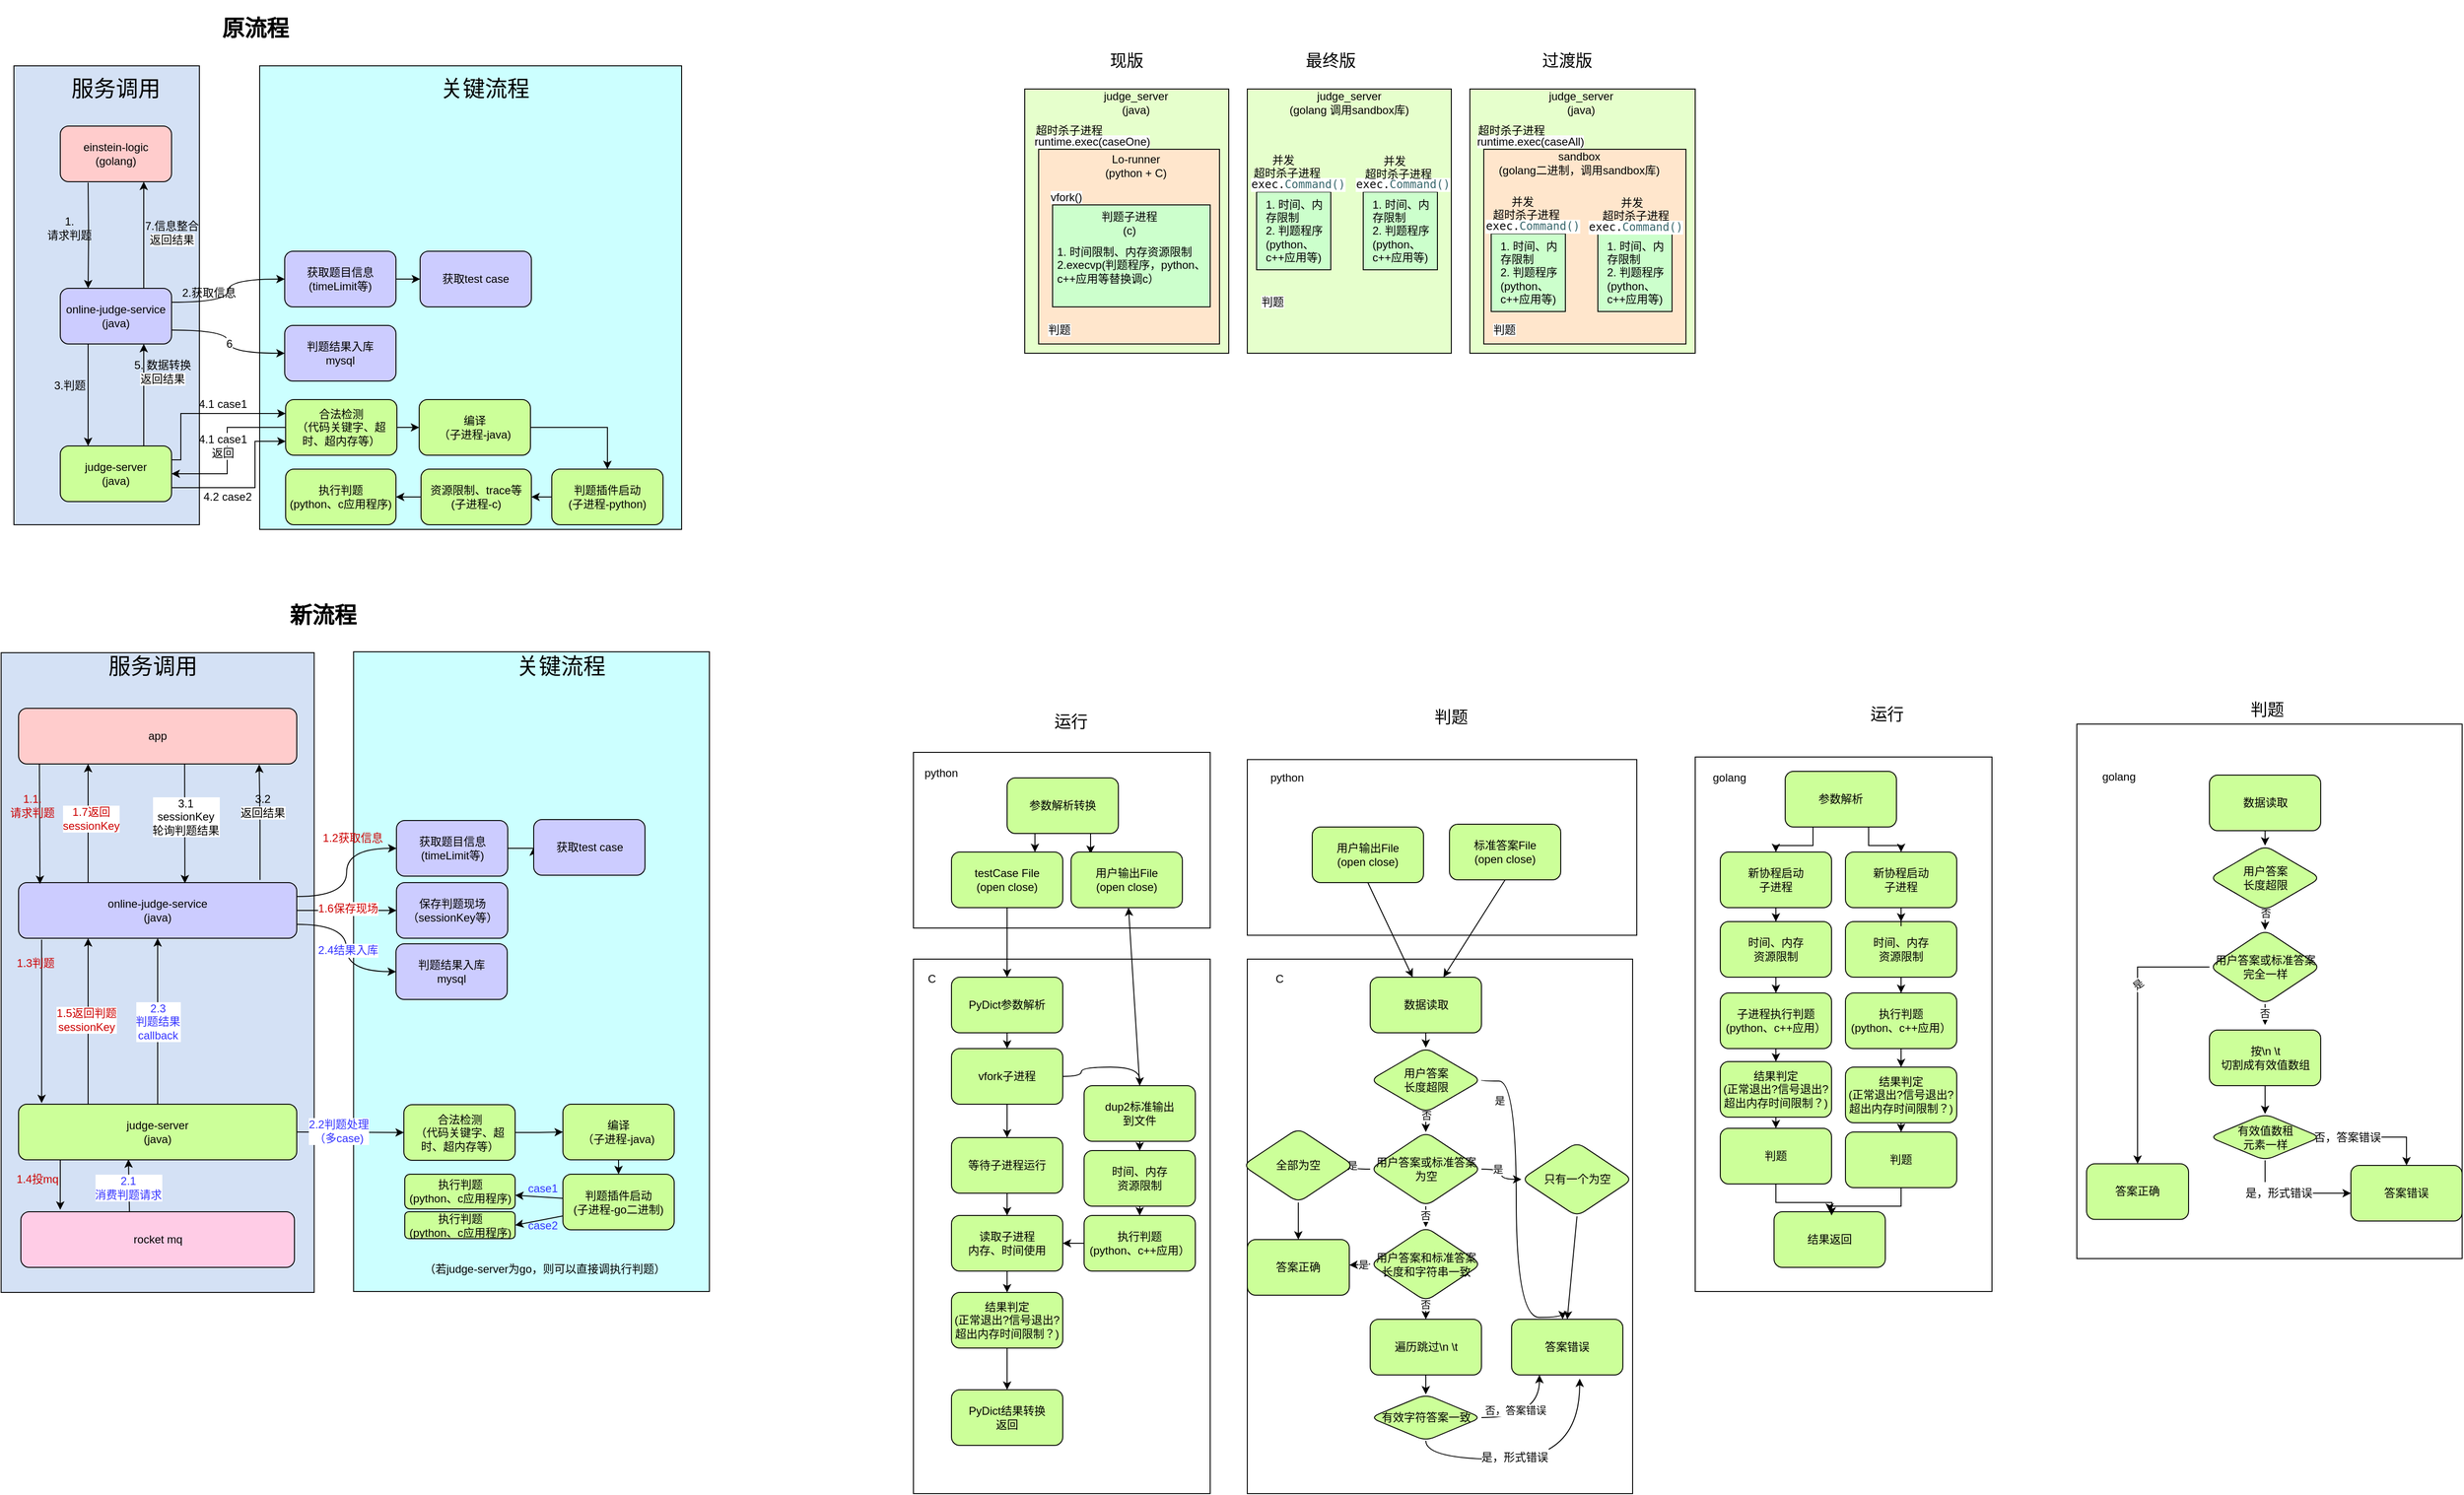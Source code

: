 <mxfile version="20.8.16" type="github">
  <diagram name="第 1 页" id="4LB3VPhYWwdAGur-6obr">
    <mxGraphModel dx="1456" dy="1918" grid="1" gridSize="10" guides="1" tooltips="1" connect="1" arrows="1" fold="1" page="1" pageScale="1" pageWidth="827" pageHeight="1169" math="0" shadow="0">
      <root>
        <mxCell id="0" />
        <mxCell id="1" parent="0" />
        <mxCell id="m2KqBFKd8BGvRZ5LqXu5-5" value="" style="rounded=0;whiteSpace=wrap;html=1;" vertex="1" parent="1">
          <mxGeometry x="1140" y="730.5" width="320" height="189.5" as="geometry" />
        </mxCell>
        <mxCell id="m2KqBFKd8BGvRZ5LqXu5-8" value="" style="rounded=0;whiteSpace=wrap;html=1;" vertex="1" parent="1">
          <mxGeometry x="1140" y="953.5" width="320" height="576.5" as="geometry" />
        </mxCell>
        <mxCell id="QNNMNAnkimFnzDS3SCOf-26" value="" style="rounded=0;whiteSpace=wrap;html=1;fontFamily=Helvetica;fontSize=12;fillColor=#D4E1F5;" parent="1" vertex="1">
          <mxGeometry x="170" y="-10" width="200" height="495" as="geometry" />
        </mxCell>
        <mxCell id="QNNMNAnkimFnzDS3SCOf-27" value="" style="rounded=0;whiteSpace=wrap;html=1;fontFamily=Helvetica;fontSize=12;fillColor=#CCFFFF;" parent="1" vertex="1">
          <mxGeometry x="435" y="-10" width="455" height="500" as="geometry" />
        </mxCell>
        <mxCell id="QNNMNAnkimFnzDS3SCOf-7" style="edgeStyle=orthogonalEdgeStyle;rounded=0;orthogonalLoop=1;jettySize=auto;html=1;exitX=0.25;exitY=1;exitDx=0;exitDy=0;entryX=0.25;entryY=0;entryDx=0;entryDy=0;fontFamily=Helvetica;fontSize=12;" parent="1" source="QNNMNAnkimFnzDS3SCOf-2" target="QNNMNAnkimFnzDS3SCOf-3" edge="1">
          <mxGeometry relative="1" as="geometry" />
        </mxCell>
        <mxCell id="QNNMNAnkimFnzDS3SCOf-22" style="edgeStyle=orthogonalEdgeStyle;rounded=0;orthogonalLoop=1;jettySize=auto;html=1;exitX=1;exitY=0.25;exitDx=0;exitDy=0;entryX=0;entryY=0.5;entryDx=0;entryDy=0;fontFamily=Helvetica;fontSize=12;curved=1;" parent="1" source="QNNMNAnkimFnzDS3SCOf-2" target="QNNMNAnkimFnzDS3SCOf-20" edge="1">
          <mxGeometry relative="1" as="geometry" />
        </mxCell>
        <mxCell id="QNNMNAnkimFnzDS3SCOf-41" style="edgeStyle=orthogonalEdgeStyle;rounded=0;orthogonalLoop=1;jettySize=auto;html=1;exitX=0.75;exitY=0;exitDx=0;exitDy=0;entryX=0.75;entryY=1;entryDx=0;entryDy=0;fontFamily=Helvetica;fontSize=12;" parent="1" source="QNNMNAnkimFnzDS3SCOf-2" target="QNNMNAnkimFnzDS3SCOf-10" edge="1">
          <mxGeometry relative="1" as="geometry" />
        </mxCell>
        <mxCell id="QNNMNAnkimFnzDS3SCOf-47" style="edgeStyle=orthogonalEdgeStyle;rounded=0;orthogonalLoop=1;jettySize=auto;html=1;exitX=1;exitY=0.75;exitDx=0;exitDy=0;entryX=0;entryY=0.5;entryDx=0;entryDy=0;fontFamily=Helvetica;fontSize=24;curved=1;" parent="1" source="QNNMNAnkimFnzDS3SCOf-2" target="QNNMNAnkimFnzDS3SCOf-46" edge="1">
          <mxGeometry relative="1" as="geometry" />
        </mxCell>
        <mxCell id="QNNMNAnkimFnzDS3SCOf-62" value="6" style="edgeLabel;html=1;align=center;verticalAlign=middle;resizable=0;points=[];fontSize=12;fontFamily=Helvetica;" parent="QNNMNAnkimFnzDS3SCOf-47" vertex="1" connectable="0">
          <mxGeometry x="0.014" y="1" relative="1" as="geometry">
            <mxPoint y="1" as="offset" />
          </mxGeometry>
        </mxCell>
        <mxCell id="QNNMNAnkimFnzDS3SCOf-2" value="online-judge-service&lt;br&gt;(java)" style="rounded=1;whiteSpace=wrap;html=1;fillColor=#CCCCFF;" parent="1" vertex="1">
          <mxGeometry x="220" y="230" width="120" height="60" as="geometry" />
        </mxCell>
        <mxCell id="QNNMNAnkimFnzDS3SCOf-32" style="edgeStyle=orthogonalEdgeStyle;rounded=0;orthogonalLoop=1;jettySize=auto;html=1;exitX=1;exitY=0.25;exitDx=0;exitDy=0;entryX=0;entryY=0.25;entryDx=0;entryDy=0;fontFamily=Helvetica;fontSize=12;" parent="1" source="QNNMNAnkimFnzDS3SCOf-3" target="QNNMNAnkimFnzDS3SCOf-9" edge="1">
          <mxGeometry relative="1" as="geometry">
            <Array as="points">
              <mxPoint x="350" y="415" />
              <mxPoint x="350" y="365" />
            </Array>
          </mxGeometry>
        </mxCell>
        <mxCell id="QNNMNAnkimFnzDS3SCOf-33" style="edgeStyle=orthogonalEdgeStyle;rounded=0;orthogonalLoop=1;jettySize=auto;html=1;exitX=1;exitY=0.75;exitDx=0;exitDy=0;entryX=0;entryY=0.75;entryDx=0;entryDy=0;fontFamily=Helvetica;fontSize=12;" parent="1" source="QNNMNAnkimFnzDS3SCOf-3" target="QNNMNAnkimFnzDS3SCOf-9" edge="1">
          <mxGeometry relative="1" as="geometry">
            <Array as="points">
              <mxPoint x="430" y="445" />
              <mxPoint x="430" y="395" />
            </Array>
          </mxGeometry>
        </mxCell>
        <mxCell id="QNNMNAnkimFnzDS3SCOf-40" style="edgeStyle=orthogonalEdgeStyle;rounded=0;orthogonalLoop=1;jettySize=auto;html=1;exitX=0.75;exitY=0;exitDx=0;exitDy=0;entryX=0.75;entryY=1;entryDx=0;entryDy=0;fontFamily=Helvetica;fontSize=12;" parent="1" source="QNNMNAnkimFnzDS3SCOf-3" target="QNNMNAnkimFnzDS3SCOf-2" edge="1">
          <mxGeometry relative="1" as="geometry" />
        </mxCell>
        <mxCell id="QNNMNAnkimFnzDS3SCOf-3" value="judge-server&lt;br&gt;(java)" style="rounded=1;whiteSpace=wrap;html=1;fillColor=#CCFF99;" parent="1" vertex="1">
          <mxGeometry x="220" y="400" width="120" height="60" as="geometry" />
        </mxCell>
        <mxCell id="QNNMNAnkimFnzDS3SCOf-5" style="edgeStyle=orthogonalEdgeStyle;rounded=0;orthogonalLoop=1;jettySize=auto;html=1;exitX=0.25;exitY=1;exitDx=0;exitDy=0;entryX=0.25;entryY=0;entryDx=0;entryDy=0;fontFamily=Helvetica;fontSize=12;" parent="1" target="QNNMNAnkimFnzDS3SCOf-2" edge="1">
          <mxGeometry relative="1" as="geometry">
            <mxPoint x="250" y="116" as="sourcePoint" />
          </mxGeometry>
        </mxCell>
        <mxCell id="QNNMNAnkimFnzDS3SCOf-38" style="edgeStyle=orthogonalEdgeStyle;rounded=0;orthogonalLoop=1;jettySize=auto;html=1;exitX=0;exitY=0.5;exitDx=0;exitDy=0;entryX=1;entryY=0.5;entryDx=0;entryDy=0;fontFamily=Helvetica;fontSize=12;" parent="1" source="QNNMNAnkimFnzDS3SCOf-9" target="QNNMNAnkimFnzDS3SCOf-3" edge="1">
          <mxGeometry relative="1" as="geometry">
            <Array as="points">
              <mxPoint x="400" y="380" />
              <mxPoint x="400" y="430" />
            </Array>
          </mxGeometry>
        </mxCell>
        <mxCell id="QNNMNAnkimFnzDS3SCOf-54" style="edgeStyle=orthogonalEdgeStyle;rounded=0;orthogonalLoop=1;jettySize=auto;html=1;exitX=1;exitY=0.5;exitDx=0;exitDy=0;entryX=0;entryY=0.5;entryDx=0;entryDy=0;fontFamily=Helvetica;fontSize=24;" parent="1" source="QNNMNAnkimFnzDS3SCOf-9" target="QNNMNAnkimFnzDS3SCOf-53" edge="1">
          <mxGeometry relative="1" as="geometry" />
        </mxCell>
        <mxCell id="QNNMNAnkimFnzDS3SCOf-9" value="合法检测&lt;br&gt;（代码关键字、超时、超内存等）" style="rounded=1;whiteSpace=wrap;html=1;fillColor=#CCFF99;" parent="1" vertex="1">
          <mxGeometry x="463" y="350" width="120" height="60" as="geometry" />
        </mxCell>
        <mxCell id="QNNMNAnkimFnzDS3SCOf-10" value="einstein-logic&lt;br&gt;(golang)" style="rounded=1;whiteSpace=wrap;html=1;fillColor=#FFCCCC;" parent="1" vertex="1">
          <mxGeometry x="220" y="55" width="120" height="60" as="geometry" />
        </mxCell>
        <mxCell id="QNNMNAnkimFnzDS3SCOf-58" style="edgeStyle=orthogonalEdgeStyle;rounded=0;orthogonalLoop=1;jettySize=auto;html=1;exitX=0;exitY=0.5;exitDx=0;exitDy=0;entryX=1;entryY=0.5;entryDx=0;entryDy=0;fontFamily=Helvetica;fontSize=24;" parent="1" source="QNNMNAnkimFnzDS3SCOf-13" target="QNNMNAnkimFnzDS3SCOf-17" edge="1">
          <mxGeometry relative="1" as="geometry" />
        </mxCell>
        <mxCell id="QNNMNAnkimFnzDS3SCOf-13" value="判题插件启动&lt;br style=&quot;border-color: var(--border-color);&quot;&gt;(子进程-python)" style="rounded=1;whiteSpace=wrap;html=1;fillColor=#CCFF99;" parent="1" vertex="1">
          <mxGeometry x="750" y="425" width="120" height="60" as="geometry" />
        </mxCell>
        <mxCell id="QNNMNAnkimFnzDS3SCOf-50" value="" style="edgeStyle=orthogonalEdgeStyle;rounded=0;orthogonalLoop=1;jettySize=auto;html=1;fontFamily=Helvetica;fontSize=24;" parent="1" source="QNNMNAnkimFnzDS3SCOf-17" target="QNNMNAnkimFnzDS3SCOf-49" edge="1">
          <mxGeometry relative="1" as="geometry" />
        </mxCell>
        <mxCell id="QNNMNAnkimFnzDS3SCOf-17" value="资源限制、trace等&lt;br style=&quot;border-color: var(--border-color);&quot;&gt;(子进程-c)" style="rounded=1;whiteSpace=wrap;html=1;fillColor=#CCFF99;" parent="1" vertex="1">
          <mxGeometry x="609" y="425" width="119" height="60" as="geometry" />
        </mxCell>
        <mxCell id="QNNMNAnkimFnzDS3SCOf-23" style="edgeStyle=orthogonalEdgeStyle;rounded=0;orthogonalLoop=1;jettySize=auto;html=1;exitX=1;exitY=0.5;exitDx=0;exitDy=0;entryX=0;entryY=0.5;entryDx=0;entryDy=0;fontFamily=Helvetica;fontSize=12;" parent="1" source="QNNMNAnkimFnzDS3SCOf-20" target="QNNMNAnkimFnzDS3SCOf-21" edge="1">
          <mxGeometry relative="1" as="geometry" />
        </mxCell>
        <mxCell id="QNNMNAnkimFnzDS3SCOf-20" value="获取题目信息&lt;br&gt;(timeLimit等)" style="rounded=1;whiteSpace=wrap;html=1;fillColor=#CCCCFF;" parent="1" vertex="1">
          <mxGeometry x="462" y="190" width="120" height="60" as="geometry" />
        </mxCell>
        <mxCell id="QNNMNAnkimFnzDS3SCOf-21" value="获取test case" style="rounded=1;whiteSpace=wrap;html=1;fillColor=#CCCCFF;" parent="1" vertex="1">
          <mxGeometry x="608" y="190" width="120" height="60" as="geometry" />
        </mxCell>
        <mxCell id="QNNMNAnkimFnzDS3SCOf-44" value="&lt;font style=&quot;font-size: 24px;&quot;&gt;服务调用&lt;/font&gt;" style="text;html=1;strokeColor=none;fillColor=none;align=center;verticalAlign=middle;whiteSpace=wrap;rounded=0;fontSize=12;fontFamily=Helvetica;" parent="1" vertex="1">
          <mxGeometry x="230" width="100" height="30" as="geometry" />
        </mxCell>
        <mxCell id="QNNMNAnkimFnzDS3SCOf-45" value="&lt;span style=&quot;font-size: 24px;&quot;&gt;关键流程&lt;/span&gt;" style="text;html=1;strokeColor=none;fillColor=none;align=center;verticalAlign=middle;whiteSpace=wrap;rounded=0;fontSize=12;fontFamily=Helvetica;" parent="1" vertex="1">
          <mxGeometry x="628" width="100" height="30" as="geometry" />
        </mxCell>
        <mxCell id="QNNMNAnkimFnzDS3SCOf-46" value="判题结果入库&lt;br&gt;mysql" style="rounded=1;whiteSpace=wrap;html=1;fillColor=#CCCCFF;" parent="1" vertex="1">
          <mxGeometry x="462" y="270" width="120" height="60" as="geometry" />
        </mxCell>
        <mxCell id="QNNMNAnkimFnzDS3SCOf-49" value="执行判题&lt;br&gt;(python、c应用程序)" style="rounded=1;whiteSpace=wrap;html=1;fillColor=#CCFF99;" parent="1" vertex="1">
          <mxGeometry x="463" y="425" width="119" height="60" as="geometry" />
        </mxCell>
        <mxCell id="QNNMNAnkimFnzDS3SCOf-104" style="edgeStyle=orthogonalEdgeStyle;rounded=0;orthogonalLoop=1;jettySize=auto;html=1;exitX=1;exitY=0.5;exitDx=0;exitDy=0;entryX=0.5;entryY=0;entryDx=0;entryDy=0;fontFamily=Helvetica;fontSize=12;" parent="1" source="QNNMNAnkimFnzDS3SCOf-53" target="QNNMNAnkimFnzDS3SCOf-13" edge="1">
          <mxGeometry relative="1" as="geometry" />
        </mxCell>
        <mxCell id="QNNMNAnkimFnzDS3SCOf-53" value="编译&lt;br&gt;（子进程-java)" style="rounded=1;whiteSpace=wrap;html=1;fillColor=#CCFF99;" parent="1" vertex="1">
          <mxGeometry x="607" y="350" width="120" height="60" as="geometry" />
        </mxCell>
        <mxCell id="FJg1SBBiD9YUJrhbdtov-45" value="1. &lt;br&gt;请求判题" style="text;html=1;strokeColor=none;fillColor=none;align=center;verticalAlign=middle;whiteSpace=wrap;rounded=0;fontSize=12;fontFamily=Helvetica;fontColor=default;" parent="1" vertex="1">
          <mxGeometry x="200" y="150" width="60" height="30" as="geometry" />
        </mxCell>
        <mxCell id="FJg1SBBiD9YUJrhbdtov-47" value="7.信息整合&lt;br style=&quot;border-color: var(--border-color);&quot;&gt;&lt;span style=&quot;background-color: rgb(255, 255, 255);&quot;&gt;返回结果&lt;/span&gt;" style="text;html=1;align=center;verticalAlign=middle;resizable=0;points=[];autosize=1;strokeColor=none;fillColor=none;fontSize=12;fontFamily=Helvetica;fontColor=default;" parent="1" vertex="1">
          <mxGeometry x="300" y="150" width="80" height="40" as="geometry" />
        </mxCell>
        <mxCell id="FJg1SBBiD9YUJrhbdtov-48" value="3.判题" style="text;html=1;align=center;verticalAlign=middle;resizable=0;points=[];autosize=1;strokeColor=none;fillColor=none;fontSize=12;fontFamily=Helvetica;fontColor=default;" parent="1" vertex="1">
          <mxGeometry x="200" y="320" width="60" height="30" as="geometry" />
        </mxCell>
        <mxCell id="FJg1SBBiD9YUJrhbdtov-51" value="5. 数据转换&lt;br style=&quot;border-color: var(--border-color);&quot;&gt;&lt;span style=&quot;background-color: rgb(255, 255, 255);&quot;&gt;返回结果&lt;/span&gt;" style="text;html=1;align=center;verticalAlign=middle;resizable=0;points=[];autosize=1;strokeColor=none;fillColor=none;fontSize=12;fontFamily=Helvetica;fontColor=default;" parent="1" vertex="1">
          <mxGeometry x="290" y="300" width="80" height="40" as="geometry" />
        </mxCell>
        <mxCell id="FJg1SBBiD9YUJrhbdtov-52" value="4.1&amp;nbsp;&lt;span style=&quot;background-color: rgb(255, 255, 255);&quot;&gt;case1&lt;/span&gt;" style="text;html=1;align=center;verticalAlign=middle;resizable=0;points=[];autosize=1;strokeColor=none;fillColor=none;fontSize=12;fontFamily=Helvetica;fontColor=default;" parent="1" vertex="1">
          <mxGeometry x="355" y="340" width="80" height="30" as="geometry" />
        </mxCell>
        <mxCell id="FJg1SBBiD9YUJrhbdtov-53" value="4.1&amp;nbsp;&lt;span style=&quot;background-color: rgb(255, 255, 255);&quot;&gt;case1&lt;br&gt;返回&lt;/span&gt;" style="text;html=1;align=center;verticalAlign=middle;resizable=0;points=[];autosize=1;strokeColor=none;fillColor=none;fontSize=12;fontFamily=Helvetica;fontColor=default;" parent="1" vertex="1">
          <mxGeometry x="355" y="380" width="80" height="40" as="geometry" />
        </mxCell>
        <mxCell id="FJg1SBBiD9YUJrhbdtov-55" value="4.2&amp;nbsp;&lt;span style=&quot;background-color: rgb(255, 255, 255);&quot;&gt;case2&lt;/span&gt;" style="text;html=1;align=center;verticalAlign=middle;resizable=0;points=[];autosize=1;strokeColor=none;fillColor=none;fontSize=12;fontFamily=Helvetica;fontColor=default;" parent="1" vertex="1">
          <mxGeometry x="360" y="440" width="80" height="30" as="geometry" />
        </mxCell>
        <mxCell id="FJg1SBBiD9YUJrhbdtov-56" value="2.获取信息" style="text;html=1;align=center;verticalAlign=middle;resizable=0;points=[];autosize=1;strokeColor=none;fillColor=none;fontSize=12;fontFamily=Helvetica;fontColor=default;" parent="1" vertex="1">
          <mxGeometry x="340" y="220" width="80" height="30" as="geometry" />
        </mxCell>
        <mxCell id="FJg1SBBiD9YUJrhbdtov-58" value="" style="rounded=0;whiteSpace=wrap;html=1;fontFamily=Helvetica;fontSize=12;fillColor=#D4E1F5;" parent="1" vertex="1">
          <mxGeometry x="156.25" y="623" width="337.5" height="690" as="geometry" />
        </mxCell>
        <mxCell id="FJg1SBBiD9YUJrhbdtov-59" value="" style="rounded=0;whiteSpace=wrap;html=1;fontFamily=Helvetica;fontSize=12;fillColor=#CCFFFF;" parent="1" vertex="1">
          <mxGeometry x="536.25" y="622" width="383.75" height="690" as="geometry" />
        </mxCell>
        <mxCell id="FJg1SBBiD9YUJrhbdtov-60" style="edgeStyle=orthogonalEdgeStyle;rounded=0;orthogonalLoop=1;jettySize=auto;html=1;exitX=0.083;exitY=1.024;exitDx=0;exitDy=0;entryX=0.083;entryY=-0.021;entryDx=0;entryDy=0;fontFamily=Helvetica;fontSize=12;exitPerimeter=0;entryPerimeter=0;" parent="1" source="FJg1SBBiD9YUJrhbdtov-65" target="FJg1SBBiD9YUJrhbdtov-69" edge="1">
          <mxGeometry relative="1" as="geometry" />
        </mxCell>
        <mxCell id="FJg1SBBiD9YUJrhbdtov-61" style="rounded=0;orthogonalLoop=1;jettySize=auto;html=1;exitX=1;exitY=0.25;exitDx=0;exitDy=0;entryX=0;entryY=0.5;entryDx=0;entryDy=0;fontFamily=Helvetica;fontSize=12;edgeStyle=orthogonalEdgeStyle;curved=1;" parent="1" source="FJg1SBBiD9YUJrhbdtov-65" target="FJg1SBBiD9YUJrhbdtov-80" edge="1">
          <mxGeometry relative="1" as="geometry" />
        </mxCell>
        <mxCell id="FJg1SBBiD9YUJrhbdtov-62" style="edgeStyle=orthogonalEdgeStyle;rounded=0;orthogonalLoop=1;jettySize=auto;html=1;entryX=0.865;entryY=1.009;entryDx=0;entryDy=0;fontFamily=Helvetica;fontSize=12;entryPerimeter=0;exitX=0.868;exitY=-0.048;exitDx=0;exitDy=0;exitPerimeter=0;" parent="1" source="FJg1SBBiD9YUJrhbdtov-65" target="FJg1SBBiD9YUJrhbdtov-74" edge="1">
          <mxGeometry relative="1" as="geometry">
            <mxPoint x="432.545" y="853" as="sourcePoint" />
          </mxGeometry>
        </mxCell>
        <mxCell id="FJg1SBBiD9YUJrhbdtov-63" style="rounded=0;orthogonalLoop=1;jettySize=auto;html=1;exitX=1;exitY=0.75;exitDx=0;exitDy=0;entryX=0;entryY=0.5;entryDx=0;entryDy=0;fontFamily=Helvetica;fontSize=24;edgeStyle=orthogonalEdgeStyle;curved=1;" parent="1" source="FJg1SBBiD9YUJrhbdtov-65" target="FJg1SBBiD9YUJrhbdtov-84" edge="1">
          <mxGeometry relative="1" as="geometry" />
        </mxCell>
        <mxCell id="FJg1SBBiD9YUJrhbdtov-64" value="&lt;font color=&quot;#3333ff&quot;&gt;2.4结果入库&lt;/font&gt;" style="edgeLabel;html=1;align=center;verticalAlign=middle;resizable=0;points=[];fontSize=12;fontFamily=Helvetica;" parent="FJg1SBBiD9YUJrhbdtov-63" vertex="1" connectable="0">
          <mxGeometry x="0.014" y="1" relative="1" as="geometry">
            <mxPoint y="1" as="offset" />
          </mxGeometry>
        </mxCell>
        <mxCell id="FJg1SBBiD9YUJrhbdtov-112" style="edgeStyle=none;rounded=0;orthogonalLoop=1;jettySize=auto;html=1;exitX=1;exitY=0.5;exitDx=0;exitDy=0;entryX=0;entryY=0.5;entryDx=0;entryDy=0;fontFamily=Helvetica;fontSize=12;fontColor=default;" parent="1" source="FJg1SBBiD9YUJrhbdtov-65" target="FJg1SBBiD9YUJrhbdtov-111" edge="1">
          <mxGeometry relative="1" as="geometry" />
        </mxCell>
        <mxCell id="FJg1SBBiD9YUJrhbdtov-113" value="&lt;font color=&quot;#cc0000&quot;&gt;1.6保存现场&lt;/font&gt;" style="edgeLabel;html=1;align=center;verticalAlign=middle;resizable=0;points=[];fontSize=12;fontFamily=Helvetica;fontColor=default;" parent="FJg1SBBiD9YUJrhbdtov-112" vertex="1" connectable="0">
          <mxGeometry x="0.015" y="2" relative="1" as="geometry">
            <mxPoint as="offset" />
          </mxGeometry>
        </mxCell>
        <mxCell id="FJg1SBBiD9YUJrhbdtov-116" style="edgeStyle=none;rounded=0;orthogonalLoop=1;jettySize=auto;html=1;exitX=0.25;exitY=0;exitDx=0;exitDy=0;entryX=0.25;entryY=1;entryDx=0;entryDy=0;fontFamily=Helvetica;fontSize=12;fontColor=default;" parent="1" source="FJg1SBBiD9YUJrhbdtov-65" target="FJg1SBBiD9YUJrhbdtov-74" edge="1">
          <mxGeometry relative="1" as="geometry" />
        </mxCell>
        <mxCell id="FJg1SBBiD9YUJrhbdtov-117" value="&lt;font color=&quot;#cc0000&quot;&gt;1.7返回&lt;br&gt;sessionKey&lt;/font&gt;" style="edgeLabel;html=1;align=center;verticalAlign=middle;resizable=0;points=[];fontSize=12;fontFamily=Helvetica;fontColor=default;" parent="FJg1SBBiD9YUJrhbdtov-116" vertex="1" connectable="0">
          <mxGeometry x="0.081" y="-3" relative="1" as="geometry">
            <mxPoint as="offset" />
          </mxGeometry>
        </mxCell>
        <mxCell id="FJg1SBBiD9YUJrhbdtov-65" value="online-judge-service&lt;br&gt;(java)" style="rounded=1;whiteSpace=wrap;html=1;fillColor=#CCCCFF;" parent="1" vertex="1">
          <mxGeometry x="175" y="871" width="300" height="60" as="geometry" />
        </mxCell>
        <mxCell id="FJg1SBBiD9YUJrhbdtov-104" style="edgeStyle=none;rounded=0;orthogonalLoop=1;jettySize=auto;html=1;exitX=0.15;exitY=1.009;exitDx=0;exitDy=0;fontFamily=Helvetica;fontSize=12;fontColor=default;exitPerimeter=0;entryX=0.144;entryY=-0.036;entryDx=0;entryDy=0;entryPerimeter=0;" parent="1" source="FJg1SBBiD9YUJrhbdtov-69" target="FJg1SBBiD9YUJrhbdtov-101" edge="1">
          <mxGeometry relative="1" as="geometry">
            <mxPoint x="203" y="1096" as="targetPoint" />
          </mxGeometry>
        </mxCell>
        <mxCell id="FJg1SBBiD9YUJrhbdtov-114" style="edgeStyle=none;rounded=0;orthogonalLoop=1;jettySize=auto;html=1;exitX=0.25;exitY=0;exitDx=0;exitDy=0;entryX=0.25;entryY=1;entryDx=0;entryDy=0;fontFamily=Helvetica;fontSize=12;fontColor=default;" parent="1" source="FJg1SBBiD9YUJrhbdtov-69" target="FJg1SBBiD9YUJrhbdtov-65" edge="1">
          <mxGeometry relative="1" as="geometry" />
        </mxCell>
        <mxCell id="FJg1SBBiD9YUJrhbdtov-115" value="&lt;font color=&quot;#cc0000&quot;&gt;1.5返回判题&lt;br&gt;sessionKey&lt;/font&gt;" style="edgeLabel;html=1;align=center;verticalAlign=middle;resizable=0;points=[];fontSize=12;fontFamily=Helvetica;fontColor=default;" parent="FJg1SBBiD9YUJrhbdtov-114" vertex="1" connectable="0">
          <mxGeometry x="0.015" y="2" relative="1" as="geometry">
            <mxPoint as="offset" />
          </mxGeometry>
        </mxCell>
        <mxCell id="FJg1SBBiD9YUJrhbdtov-126" style="edgeStyle=none;rounded=0;orthogonalLoop=1;jettySize=auto;html=1;exitX=1;exitY=0.5;exitDx=0;exitDy=0;entryX=0;entryY=0.5;entryDx=0;entryDy=0;fontFamily=Helvetica;fontSize=12;fontColor=default;" parent="1" source="FJg1SBBiD9YUJrhbdtov-69" target="FJg1SBBiD9YUJrhbdtov-73" edge="1">
          <mxGeometry relative="1" as="geometry" />
        </mxCell>
        <mxCell id="FJg1SBBiD9YUJrhbdtov-127" value="&lt;font color=&quot;#3333ff&quot;&gt;2.2判题处理&lt;br&gt;（多case)&lt;/font&gt;" style="edgeLabel;html=1;align=center;verticalAlign=middle;resizable=0;points=[];fontSize=12;fontFamily=Helvetica;fontColor=default;" parent="FJg1SBBiD9YUJrhbdtov-126" vertex="1" connectable="0">
          <mxGeometry x="-0.232" y="1" relative="1" as="geometry">
            <mxPoint as="offset" />
          </mxGeometry>
        </mxCell>
        <mxCell id="FJg1SBBiD9YUJrhbdtov-128" value="&lt;font color=&quot;#3333ff&quot;&gt;2.3&lt;br&gt;判题结果&lt;br&gt;callback&lt;/font&gt;" style="edgeStyle=none;rounded=0;orthogonalLoop=1;jettySize=auto;html=1;exitX=0.5;exitY=0;exitDx=0;exitDy=0;entryX=0.5;entryY=1;entryDx=0;entryDy=0;fontFamily=Helvetica;fontSize=12;fontColor=default;" parent="1" source="FJg1SBBiD9YUJrhbdtov-69" target="FJg1SBBiD9YUJrhbdtov-65" edge="1">
          <mxGeometry relative="1" as="geometry" />
        </mxCell>
        <mxCell id="FJg1SBBiD9YUJrhbdtov-69" value="judge-server&lt;br&gt;(java)" style="rounded=1;whiteSpace=wrap;html=1;fillColor=#CCFF99;" parent="1" vertex="1">
          <mxGeometry x="175" y="1110" width="300" height="60" as="geometry" />
        </mxCell>
        <mxCell id="FJg1SBBiD9YUJrhbdtov-72" style="edgeStyle=orthogonalEdgeStyle;rounded=0;orthogonalLoop=1;jettySize=auto;html=1;exitX=1;exitY=0.5;exitDx=0;exitDy=0;entryX=0;entryY=0.5;entryDx=0;entryDy=0;fontFamily=Helvetica;fontSize=24;" parent="1" source="FJg1SBBiD9YUJrhbdtov-73" target="FJg1SBBiD9YUJrhbdtov-87" edge="1">
          <mxGeometry relative="1" as="geometry" />
        </mxCell>
        <mxCell id="FJg1SBBiD9YUJrhbdtov-73" value="合法检测&lt;br&gt;（代码关键字、超时、超内存等）" style="rounded=1;whiteSpace=wrap;html=1;fillColor=#CCFF99;" parent="1" vertex="1">
          <mxGeometry x="590.5" y="1110.5" width="120" height="60" as="geometry" />
        </mxCell>
        <mxCell id="FJg1SBBiD9YUJrhbdtov-99" style="edgeStyle=none;rounded=0;orthogonalLoop=1;jettySize=auto;html=1;exitX=0.075;exitY=0.986;exitDx=0;exitDy=0;fontFamily=Helvetica;fontSize=12;fontColor=default;exitPerimeter=0;entryX=0.077;entryY=0.024;entryDx=0;entryDy=0;entryPerimeter=0;fillColor=#FF0000;" parent="1" source="FJg1SBBiD9YUJrhbdtov-74" target="FJg1SBBiD9YUJrhbdtov-65" edge="1">
          <mxGeometry relative="1" as="geometry">
            <mxPoint x="202" y="853" as="targetPoint" />
          </mxGeometry>
        </mxCell>
        <mxCell id="FJg1SBBiD9YUJrhbdtov-119" style="edgeStyle=none;rounded=0;orthogonalLoop=1;jettySize=auto;html=1;exitX=0.626;exitY=0.994;exitDx=0;exitDy=0;entryX=0.598;entryY=0.012;entryDx=0;entryDy=0;entryPerimeter=0;fontFamily=Helvetica;fontSize=12;fontColor=default;exitPerimeter=0;" parent="1" target="FJg1SBBiD9YUJrhbdtov-65" edge="1">
          <mxGeometry relative="1" as="geometry">
            <mxPoint x="354.09" y="743.0" as="sourcePoint" />
            <mxPoint x="354.91" y="855.73" as="targetPoint" />
          </mxGeometry>
        </mxCell>
        <mxCell id="FJg1SBBiD9YUJrhbdtov-120" value="3.1&lt;br&gt;sessionKey&lt;br&gt;轮询判题结果" style="edgeLabel;html=1;align=center;verticalAlign=middle;resizable=0;points=[];fontSize=12;fontFamily=Helvetica;fontColor=default;" parent="FJg1SBBiD9YUJrhbdtov-119" vertex="1" connectable="0">
          <mxGeometry x="-0.081" y="-1" relative="1" as="geometry">
            <mxPoint x="2" y="-2" as="offset" />
          </mxGeometry>
        </mxCell>
        <mxCell id="FJg1SBBiD9YUJrhbdtov-74" value="app" style="rounded=1;whiteSpace=wrap;html=1;fillColor=#FFCCCC;" parent="1" vertex="1">
          <mxGeometry x="175" y="683" width="300" height="60" as="geometry" />
        </mxCell>
        <mxCell id="FJg1SBBiD9YUJrhbdtov-130" value="" style="edgeStyle=none;rounded=0;orthogonalLoop=1;jettySize=auto;html=1;fontFamily=Helvetica;fontSize=12;fontColor=default;" parent="1" source="FJg1SBBiD9YUJrhbdtov-76" target="FJg1SBBiD9YUJrhbdtov-85" edge="1">
          <mxGeometry relative="1" as="geometry" />
        </mxCell>
        <mxCell id="FJg1SBBiD9YUJrhbdtov-136" style="edgeStyle=none;rounded=0;orthogonalLoop=1;jettySize=auto;html=1;exitX=0;exitY=0.75;exitDx=0;exitDy=0;entryX=1;entryY=0.5;entryDx=0;entryDy=0;fontFamily=Helvetica;fontSize=12;fontColor=default;" parent="1" source="FJg1SBBiD9YUJrhbdtov-76" target="FJg1SBBiD9YUJrhbdtov-135" edge="1">
          <mxGeometry relative="1" as="geometry" />
        </mxCell>
        <mxCell id="FJg1SBBiD9YUJrhbdtov-76" value="判题插件启动&lt;br style=&quot;border-color: var(--border-color);&quot;&gt;(子进程-go二进制)&lt;br&gt;" style="rounded=1;whiteSpace=wrap;html=1;fillColor=#CCFF99;" parent="1" vertex="1">
          <mxGeometry x="762" y="1185.5" width="120" height="60" as="geometry" />
        </mxCell>
        <mxCell id="FJg1SBBiD9YUJrhbdtov-79" style="edgeStyle=orthogonalEdgeStyle;rounded=0;orthogonalLoop=1;jettySize=auto;html=1;exitX=1;exitY=0.5;exitDx=0;exitDy=0;entryX=0;entryY=0.5;entryDx=0;entryDy=0;fontFamily=Helvetica;fontSize=12;" parent="1" source="FJg1SBBiD9YUJrhbdtov-80" target="FJg1SBBiD9YUJrhbdtov-81" edge="1">
          <mxGeometry relative="1" as="geometry" />
        </mxCell>
        <mxCell id="FJg1SBBiD9YUJrhbdtov-80" value="获取题目信息&lt;br&gt;(timeLimit等)" style="rounded=1;whiteSpace=wrap;html=1;fillColor=#CCCCFF;" parent="1" vertex="1">
          <mxGeometry x="582.5" y="804" width="120" height="60" as="geometry" />
        </mxCell>
        <mxCell id="FJg1SBBiD9YUJrhbdtov-81" value="获取test case" style="rounded=1;whiteSpace=wrap;html=1;fillColor=#CCCCFF;" parent="1" vertex="1">
          <mxGeometry x="730.5" y="803" width="120" height="60" as="geometry" />
        </mxCell>
        <mxCell id="FJg1SBBiD9YUJrhbdtov-82" value="&lt;font style=&quot;font-size: 24px;&quot;&gt;服务调用&lt;/font&gt;" style="text;html=1;strokeColor=none;fillColor=none;align=center;verticalAlign=middle;whiteSpace=wrap;rounded=0;fontSize=12;fontFamily=Helvetica;" parent="1" vertex="1">
          <mxGeometry x="270" y="623" width="100" height="30" as="geometry" />
        </mxCell>
        <mxCell id="FJg1SBBiD9YUJrhbdtov-83" value="&lt;span style=&quot;font-size: 24px;&quot;&gt;关键流程&lt;/span&gt;" style="text;html=1;strokeColor=none;fillColor=none;align=center;verticalAlign=middle;whiteSpace=wrap;rounded=0;fontSize=12;fontFamily=Helvetica;" parent="1" vertex="1">
          <mxGeometry x="709.5" y="623" width="100" height="30" as="geometry" />
        </mxCell>
        <mxCell id="FJg1SBBiD9YUJrhbdtov-84" value="判题结果入库&lt;br&gt;mysql" style="rounded=1;whiteSpace=wrap;html=1;fillColor=#CCCCFF;" parent="1" vertex="1">
          <mxGeometry x="582" y="937" width="120" height="60" as="geometry" />
        </mxCell>
        <mxCell id="FJg1SBBiD9YUJrhbdtov-85" value="执行判题&lt;br&gt;(python、c应用程序)" style="rounded=1;whiteSpace=wrap;html=1;fillColor=#CCFF99;" parent="1" vertex="1">
          <mxGeometry x="591.5" y="1185.5" width="119" height="37.5" as="geometry" />
        </mxCell>
        <mxCell id="FJg1SBBiD9YUJrhbdtov-129" style="edgeStyle=none;rounded=0;orthogonalLoop=1;jettySize=auto;html=1;exitX=0.5;exitY=1;exitDx=0;exitDy=0;entryX=0.5;entryY=0;entryDx=0;entryDy=0;fontFamily=Helvetica;fontSize=12;fontColor=default;" parent="1" source="FJg1SBBiD9YUJrhbdtov-87" target="FJg1SBBiD9YUJrhbdtov-76" edge="1">
          <mxGeometry relative="1" as="geometry" />
        </mxCell>
        <mxCell id="FJg1SBBiD9YUJrhbdtov-87" value="编译&lt;br&gt;（子进程-java)" style="rounded=1;whiteSpace=wrap;html=1;fillColor=#CCFF99;" parent="1" vertex="1">
          <mxGeometry x="762" y="1110" width="120" height="60" as="geometry" />
        </mxCell>
        <mxCell id="FJg1SBBiD9YUJrhbdtov-88" value="&lt;font color=&quot;#cc0000&quot;&gt;1.1. &lt;br&gt;请求判题&lt;/font&gt;" style="text;html=1;strokeColor=none;fillColor=none;align=center;verticalAlign=middle;whiteSpace=wrap;rounded=0;fontSize=12;fontFamily=Helvetica;fontColor=default;" parent="1" vertex="1">
          <mxGeometry x="160" y="773" width="60" height="30" as="geometry" />
        </mxCell>
        <mxCell id="FJg1SBBiD9YUJrhbdtov-89" value="3.2&lt;br style=&quot;border-color: var(--border-color);&quot;&gt;&lt;span style=&quot;background-color: rgb(255, 255, 255);&quot;&gt;返回结果&lt;/span&gt;" style="text;html=1;align=center;verticalAlign=middle;resizable=0;points=[];autosize=1;strokeColor=none;fillColor=none;fontSize=12;fontFamily=Helvetica;fontColor=default;" parent="1" vertex="1">
          <mxGeometry x="402.5" y="768" width="70" height="40" as="geometry" />
        </mxCell>
        <mxCell id="FJg1SBBiD9YUJrhbdtov-90" value="&lt;font color=&quot;#cc0000&quot;&gt;1.3判题&lt;/font&gt;" style="text;html=1;align=center;verticalAlign=middle;resizable=0;points=[];autosize=1;strokeColor=none;fillColor=none;fontSize=12;fontFamily=Helvetica;fontColor=default;rounded=0;" parent="1" vertex="1">
          <mxGeometry x="162.5" y="943" width="60" height="30" as="geometry" />
        </mxCell>
        <mxCell id="FJg1SBBiD9YUJrhbdtov-122" style="edgeStyle=none;rounded=0;orthogonalLoop=1;jettySize=auto;html=1;exitX=0.397;exitY=0.003;exitDx=0;exitDy=0;entryX=0.395;entryY=0.992;entryDx=0;entryDy=0;entryPerimeter=0;fontFamily=Helvetica;fontSize=12;fontColor=default;exitPerimeter=0;" parent="1" source="FJg1SBBiD9YUJrhbdtov-101" target="FJg1SBBiD9YUJrhbdtov-69" edge="1">
          <mxGeometry relative="1" as="geometry">
            <mxPoint x="316.075" y="1217.84" as="sourcePoint" />
            <mxPoint x="315.9" y="1119.54" as="targetPoint" />
          </mxGeometry>
        </mxCell>
        <mxCell id="FJg1SBBiD9YUJrhbdtov-123" value="&lt;font color=&quot;#3333ff&quot;&gt;2.1&lt;br&gt;消费判题请求&lt;/font&gt;" style="edgeLabel;html=1;align=center;verticalAlign=middle;resizable=0;points=[];fontSize=12;fontFamily=Helvetica;fontColor=default;" parent="FJg1SBBiD9YUJrhbdtov-122" vertex="1" connectable="0">
          <mxGeometry x="0.108" y="1" relative="1" as="geometry">
            <mxPoint y="5" as="offset" />
          </mxGeometry>
        </mxCell>
        <mxCell id="FJg1SBBiD9YUJrhbdtov-101" value="rocket mq" style="rounded=1;whiteSpace=wrap;html=1;fillColor=#FFCCE6;" parent="1" vertex="1">
          <mxGeometry x="177.5" y="1226" width="295" height="60" as="geometry" />
        </mxCell>
        <mxCell id="FJg1SBBiD9YUJrhbdtov-109" value="&lt;font color=&quot;#cc0000&quot;&gt;1.4投mq&lt;/font&gt;" style="text;html=1;align=center;verticalAlign=middle;resizable=0;points=[];autosize=1;strokeColor=none;fillColor=none;fontSize=12;fontFamily=Helvetica;fontColor=default;" parent="1" vertex="1">
          <mxGeometry x="160" y="1176" width="70" height="30" as="geometry" />
        </mxCell>
        <mxCell id="FJg1SBBiD9YUJrhbdtov-110" value="&lt;font color=&quot;#cc0000&quot;&gt;1.2获取信息&lt;/font&gt;" style="text;html=1;align=center;verticalAlign=middle;resizable=0;points=[];autosize=1;strokeColor=none;fillColor=none;fontSize=12;fontFamily=Helvetica;fontColor=default;" parent="1" vertex="1">
          <mxGeometry x="490" y="808" width="90" height="30" as="geometry" />
        </mxCell>
        <mxCell id="FJg1SBBiD9YUJrhbdtov-111" value="保存判题现场&lt;br&gt;（sessionKey等）" style="rounded=1;whiteSpace=wrap;html=1;fillColor=#CCCCFF;" parent="1" vertex="1">
          <mxGeometry x="582.5" y="871" width="120" height="60" as="geometry" />
        </mxCell>
        <mxCell id="FJg1SBBiD9YUJrhbdtov-133" value="（若judge-server为go，则可以直接调执行判题）" style="text;html=1;align=center;verticalAlign=middle;resizable=0;points=[];autosize=1;strokeColor=none;fillColor=none;fontSize=12;fontFamily=Helvetica;fontColor=default;" parent="1" vertex="1">
          <mxGeometry x="601.5" y="1273" width="280" height="30" as="geometry" />
        </mxCell>
        <mxCell id="FJg1SBBiD9YUJrhbdtov-135" value="执行判题&lt;br&gt;(python、c应用程序)" style="rounded=1;whiteSpace=wrap;html=1;fillColor=#CCFF99;" parent="1" vertex="1">
          <mxGeometry x="591.5" y="1226" width="119" height="29" as="geometry" />
        </mxCell>
        <mxCell id="FJg1SBBiD9YUJrhbdtov-137" value="&lt;font color=&quot;#3333ff&quot;&gt;case1&lt;/font&gt;" style="text;html=1;align=center;verticalAlign=middle;resizable=0;points=[];autosize=1;strokeColor=none;fillColor=none;fontSize=12;fontFamily=Helvetica;fontColor=default;" parent="1" vertex="1">
          <mxGeometry x="709.5" y="1185.5" width="60" height="30" as="geometry" />
        </mxCell>
        <mxCell id="FJg1SBBiD9YUJrhbdtov-138" value="&lt;font color=&quot;#3333ff&quot;&gt;case2&lt;/font&gt;" style="text;html=1;align=center;verticalAlign=middle;resizable=0;points=[];autosize=1;strokeColor=none;fillColor=none;fontSize=12;fontFamily=Helvetica;fontColor=default;" parent="1" vertex="1">
          <mxGeometry x="709.5" y="1226" width="60" height="30" as="geometry" />
        </mxCell>
        <mxCell id="FJg1SBBiD9YUJrhbdtov-139" value="&lt;h1&gt;原流程&lt;/h1&gt;" style="text;html=1;strokeColor=none;fillColor=none;align=center;verticalAlign=middle;whiteSpace=wrap;rounded=0;fontSize=12;fontFamily=Helvetica;fontColor=default;" parent="1" vertex="1">
          <mxGeometry x="366.75" y="-60" width="127" height="20" as="geometry" />
        </mxCell>
        <mxCell id="FJg1SBBiD9YUJrhbdtov-140" value="&lt;h1&gt;新流程&lt;/h1&gt;" style="text;html=1;strokeColor=none;fillColor=none;align=center;verticalAlign=middle;whiteSpace=wrap;rounded=0;fontSize=12;fontFamily=Helvetica;fontColor=default;" parent="1" vertex="1">
          <mxGeometry x="440" y="573" width="127" height="20" as="geometry" />
        </mxCell>
        <mxCell id="FJg1SBBiD9YUJrhbdtov-141" value="" style="rounded=0;whiteSpace=wrap;html=1;strokeColor=default;fontFamily=Helvetica;fontSize=12;fontColor=default;fillColor=#E6FFCC;" parent="1" vertex="1">
          <mxGeometry x="1260" y="15" width="220" height="285" as="geometry" />
        </mxCell>
        <mxCell id="FJg1SBBiD9YUJrhbdtov-142" value="" style="rounded=0;whiteSpace=wrap;html=1;strokeColor=default;fontFamily=Helvetica;fontSize=12;fontColor=default;fillColor=#FFE6CC;" parent="1" vertex="1">
          <mxGeometry x="1275" y="80" width="195" height="210" as="geometry" />
        </mxCell>
        <mxCell id="FJg1SBBiD9YUJrhbdtov-143" value="" style="rounded=0;whiteSpace=wrap;html=1;strokeColor=default;fontFamily=Helvetica;fontSize=12;fontColor=default;fillColor=#CCFFCC;" parent="1" vertex="1">
          <mxGeometry x="1290" y="140" width="170" height="110" as="geometry" />
        </mxCell>
        <mxCell id="FJg1SBBiD9YUJrhbdtov-145" value="judge_server&lt;br&gt;(java)" style="text;html=1;strokeColor=none;fillColor=none;align=center;verticalAlign=middle;whiteSpace=wrap;rounded=0;fontSize=12;fontFamily=Helvetica;fontColor=default;" parent="1" vertex="1">
          <mxGeometry x="1350" y="15" width="60" height="30" as="geometry" />
        </mxCell>
        <mxCell id="FJg1SBBiD9YUJrhbdtov-146" value="Lo-runner&lt;br&gt;(python + C)" style="text;html=1;strokeColor=none;fillColor=none;align=center;verticalAlign=middle;whiteSpace=wrap;rounded=0;fontSize=12;fontFamily=Helvetica;fontColor=default;" parent="1" vertex="1">
          <mxGeometry x="1335" y="83" width="90" height="30" as="geometry" />
        </mxCell>
        <mxCell id="FJg1SBBiD9YUJrhbdtov-147" value="判题子进程&lt;br&gt;(c)" style="text;html=1;strokeColor=none;fillColor=none;align=center;verticalAlign=middle;whiteSpace=wrap;rounded=0;fontSize=12;fontFamily=Helvetica;fontColor=default;" parent="1" vertex="1">
          <mxGeometry x="1322.5" y="145" width="100" height="30" as="geometry" />
        </mxCell>
        <mxCell id="FJg1SBBiD9YUJrhbdtov-150" value="&lt;span style=&quot;color: rgb(0, 0, 0); font-family: Helvetica; font-size: 12px; font-style: normal; font-variant-ligatures: normal; font-variant-caps: normal; font-weight: 400; letter-spacing: normal; orphans: 2; text-align: center; text-indent: 0px; text-transform: none; widows: 2; word-spacing: 0px; -webkit-text-stroke-width: 0px; background-color: rgb(251, 251, 251); text-decoration-thickness: initial; text-decoration-style: initial; text-decoration-color: initial; float: none; display: inline !important;&quot;&gt;runtime.exec(caseOne)&lt;/span&gt;" style="text;html=1;strokeColor=none;fillColor=none;align=center;verticalAlign=middle;whiteSpace=wrap;rounded=0;fontSize=12;fontFamily=Helvetica;fontColor=default;" parent="1" vertex="1">
          <mxGeometry x="1282" y="57" width="102" height="30" as="geometry" />
        </mxCell>
        <mxCell id="FJg1SBBiD9YUJrhbdtov-151" value="&lt;span style=&quot;color: rgb(0, 0, 0); font-family: Helvetica; font-size: 12px; font-style: normal; font-variant-ligatures: normal; font-variant-caps: normal; font-weight: 400; letter-spacing: normal; orphans: 2; text-align: center; text-indent: 0px; text-transform: none; widows: 2; word-spacing: 0px; -webkit-text-stroke-width: 0px; background-color: rgb(251, 251, 251); text-decoration-thickness: initial; text-decoration-style: initial; text-decoration-color: initial; float: none; display: inline !important;&quot;&gt;vfork()&lt;/span&gt;" style="text;html=1;strokeColor=none;fillColor=none;align=center;verticalAlign=middle;whiteSpace=wrap;rounded=0;fontSize=12;fontFamily=Helvetica;fontColor=default;" parent="1" vertex="1">
          <mxGeometry x="1275" y="117" width="60" height="30" as="geometry" />
        </mxCell>
        <mxCell id="FJg1SBBiD9YUJrhbdtov-152" value="1. 时间限制、内存资源限制&lt;br&gt;2.execvp(判题程序，python、c++应用等替换调c）" style="text;html=1;strokeColor=none;fillColor=none;align=left;verticalAlign=middle;whiteSpace=wrap;rounded=0;fontSize=12;fontFamily=Helvetica;fontColor=default;" parent="1" vertex="1">
          <mxGeometry x="1292.5" y="180" width="167.5" height="50" as="geometry" />
        </mxCell>
        <mxCell id="FJg1SBBiD9YUJrhbdtov-154" value="超时杀子进程" style="text;html=1;strokeColor=none;fillColor=none;align=center;verticalAlign=middle;whiteSpace=wrap;rounded=0;fontSize=12;fontFamily=Helvetica;fontColor=default;" parent="1" vertex="1">
          <mxGeometry x="1268" y="45" width="80" height="30" as="geometry" />
        </mxCell>
        <mxCell id="FJg1SBBiD9YUJrhbdtov-155" value="&lt;span style=&quot;color: rgb(0, 0, 0); font-family: Helvetica; font-size: 12px; font-style: normal; font-variant-ligatures: normal; font-variant-caps: normal; font-weight: 400; letter-spacing: normal; orphans: 2; text-align: center; text-indent: 0px; text-transform: none; widows: 2; word-spacing: 0px; -webkit-text-stroke-width: 0px; background-color: rgb(251, 251, 251); text-decoration-thickness: initial; text-decoration-style: initial; text-decoration-color: initial; float: none; display: inline !important;&quot;&gt;判题&lt;/span&gt;" style="text;html=1;strokeColor=none;fillColor=none;align=center;verticalAlign=middle;whiteSpace=wrap;rounded=0;fontSize=12;fontFamily=Helvetica;fontColor=default;" parent="1" vertex="1">
          <mxGeometry x="1275" y="260" width="45" height="30" as="geometry" />
        </mxCell>
        <mxCell id="FJg1SBBiD9YUJrhbdtov-167" value="" style="rounded=0;whiteSpace=wrap;html=1;strokeColor=default;fontFamily=Helvetica;fontSize=12;fontColor=default;fillColor=#E6FFCC;" parent="1" vertex="1">
          <mxGeometry x="1740" y="15" width="243" height="285" as="geometry" />
        </mxCell>
        <mxCell id="FJg1SBBiD9YUJrhbdtov-168" value="" style="rounded=0;whiteSpace=wrap;html=1;strokeColor=default;fontFamily=Helvetica;fontSize=12;fontColor=default;fillColor=#FFE6CC;" parent="1" vertex="1">
          <mxGeometry x="1755" y="80" width="218" height="210" as="geometry" />
        </mxCell>
        <mxCell id="FJg1SBBiD9YUJrhbdtov-169" value="" style="rounded=0;whiteSpace=wrap;html=1;strokeColor=default;fontFamily=Helvetica;fontSize=12;fontColor=default;fillColor=#CCFFCC;" parent="1" vertex="1">
          <mxGeometry x="1763" y="171" width="80" height="84" as="geometry" />
        </mxCell>
        <mxCell id="FJg1SBBiD9YUJrhbdtov-170" value="judge_server&lt;br&gt;(java)" style="text;html=1;strokeColor=none;fillColor=none;align=center;verticalAlign=middle;whiteSpace=wrap;rounded=0;fontSize=12;fontFamily=Helvetica;fontColor=default;" parent="1" vertex="1">
          <mxGeometry x="1830" y="15" width="60" height="30" as="geometry" />
        </mxCell>
        <mxCell id="FJg1SBBiD9YUJrhbdtov-171" value="sandbox&lt;br&gt;(golang二进制，调用sandbox库)" style="text;html=1;strokeColor=none;fillColor=none;align=center;verticalAlign=middle;whiteSpace=wrap;rounded=0;fontSize=12;fontFamily=Helvetica;fontColor=default;" parent="1" vertex="1">
          <mxGeometry x="1763" y="80" width="190" height="30" as="geometry" />
        </mxCell>
        <mxCell id="FJg1SBBiD9YUJrhbdtov-173" value="&lt;span style=&quot;color: rgb(0, 0, 0); font-family: Helvetica; font-size: 12px; font-style: normal; font-variant-ligatures: normal; font-variant-caps: normal; font-weight: 400; letter-spacing: normal; orphans: 2; text-align: center; text-indent: 0px; text-transform: none; widows: 2; word-spacing: 0px; -webkit-text-stroke-width: 0px; background-color: rgb(251, 251, 251); text-decoration-thickness: initial; text-decoration-style: initial; text-decoration-color: initial; float: none; display: inline !important;&quot;&gt;runtime.exec(caseAll)&lt;/span&gt;" style="text;html=1;strokeColor=none;fillColor=none;align=center;verticalAlign=middle;whiteSpace=wrap;rounded=0;fontSize=12;fontFamily=Helvetica;fontColor=default;" parent="1" vertex="1">
          <mxGeometry x="1758" y="57" width="95" height="30" as="geometry" />
        </mxCell>
        <mxCell id="FJg1SBBiD9YUJrhbdtov-175" value="1. 时间、内存限制&lt;br&gt;2. 判题程序&lt;br style=&quot;border-color: var(--border-color); text-align: center;&quot;&gt;&lt;span style=&quot;text-align: center;&quot;&gt;(python、c++应用等)&lt;/span&gt;" style="text;html=1;strokeColor=none;fillColor=none;align=left;verticalAlign=middle;whiteSpace=wrap;rounded=0;fontSize=12;fontFamily=Helvetica;fontColor=default;" parent="1" vertex="1">
          <mxGeometry x="1770.5" y="175" width="72.5" height="76" as="geometry" />
        </mxCell>
        <mxCell id="FJg1SBBiD9YUJrhbdtov-176" value="超时杀子进程" style="text;html=1;strokeColor=none;fillColor=none;align=center;verticalAlign=middle;whiteSpace=wrap;rounded=0;fontSize=12;fontFamily=Helvetica;fontColor=default;" parent="1" vertex="1">
          <mxGeometry x="1745" y="45" width="80" height="30" as="geometry" />
        </mxCell>
        <mxCell id="FJg1SBBiD9YUJrhbdtov-177" value="&lt;span style=&quot;color: rgb(0, 0, 0); font-family: Helvetica; font-size: 12px; font-style: normal; font-variant-ligatures: normal; font-variant-caps: normal; font-weight: 400; letter-spacing: normal; orphans: 2; text-align: center; text-indent: 0px; text-transform: none; widows: 2; word-spacing: 0px; -webkit-text-stroke-width: 0px; background-color: rgb(251, 251, 251); text-decoration-thickness: initial; text-decoration-style: initial; text-decoration-color: initial; float: none; display: inline !important;&quot;&gt;判题&lt;/span&gt;" style="text;html=1;strokeColor=none;fillColor=none;align=center;verticalAlign=middle;whiteSpace=wrap;rounded=0;fontSize=12;fontFamily=Helvetica;fontColor=default;" parent="1" vertex="1">
          <mxGeometry x="1755" y="260" width="45" height="30" as="geometry" />
        </mxCell>
        <mxCell id="FJg1SBBiD9YUJrhbdtov-181" value="" style="rounded=0;whiteSpace=wrap;html=1;strokeColor=default;fontFamily=Helvetica;fontSize=12;fontColor=default;fillColor=#E6FFCC;" parent="1" vertex="1">
          <mxGeometry x="1500" y="15" width="220" height="285" as="geometry" />
        </mxCell>
        <mxCell id="FJg1SBBiD9YUJrhbdtov-184" value="judge_server&lt;br&gt;(golang 调用sandbox库)" style="text;html=1;strokeColor=none;fillColor=none;align=center;verticalAlign=middle;whiteSpace=wrap;rounded=0;fontSize=12;fontFamily=Helvetica;fontColor=default;" parent="1" vertex="1">
          <mxGeometry x="1505" y="15" width="210" height="30" as="geometry" />
        </mxCell>
        <mxCell id="FJg1SBBiD9YUJrhbdtov-191" value="&lt;span style=&quot;color: rgb(0, 0, 0); font-family: Helvetica; font-size: 12px; font-style: normal; font-variant-ligatures: normal; font-variant-caps: normal; font-weight: 400; letter-spacing: normal; orphans: 2; text-align: center; text-indent: 0px; text-transform: none; widows: 2; word-spacing: 0px; -webkit-text-stroke-width: 0px; background-color: rgb(251, 251, 251); text-decoration-thickness: initial; text-decoration-style: initial; text-decoration-color: initial; float: none; display: inline !important;&quot;&gt;判题&lt;/span&gt;" style="text;html=1;strokeColor=none;fillColor=none;align=center;verticalAlign=middle;whiteSpace=wrap;rounded=0;fontSize=12;fontFamily=Helvetica;fontColor=default;" parent="1" vertex="1">
          <mxGeometry x="1505" y="230" width="45" height="30" as="geometry" />
        </mxCell>
        <mxCell id="FJg1SBBiD9YUJrhbdtov-195" value="&lt;pre style=&quot;background-color:#ffffff;color:#080808;font-family:&#39;JetBrains Mono&#39;,monospace;font-size:9.0pt;&quot;&gt;exec.&lt;span style=&quot;color:#36666b;&quot;&gt;Command()&lt;/span&gt;&lt;/pre&gt;" style="text;html=1;strokeColor=none;fillColor=none;align=center;verticalAlign=middle;whiteSpace=wrap;rounded=0;fontSize=12;fontFamily=Helvetica;fontColor=default;" parent="1" vertex="1">
          <mxGeometry x="1758" y="148" width="100" height="30" as="geometry" />
        </mxCell>
        <mxCell id="FJg1SBBiD9YUJrhbdtov-196" value="&lt;font style=&quot;font-size: 18px;&quot;&gt;现版&lt;/font&gt;" style="text;html=1;strokeColor=none;fillColor=none;align=center;verticalAlign=middle;whiteSpace=wrap;rounded=0;fontSize=12;fontFamily=Helvetica;fontColor=default;" parent="1" vertex="1">
          <mxGeometry x="1340" y="-30" width="60" height="30" as="geometry" />
        </mxCell>
        <mxCell id="FJg1SBBiD9YUJrhbdtov-197" value="&lt;font style=&quot;font-size: 18px;&quot;&gt;过渡版&lt;/font&gt;" style="text;html=1;strokeColor=none;fillColor=none;align=center;verticalAlign=middle;whiteSpace=wrap;rounded=0;fontSize=12;fontFamily=Helvetica;fontColor=default;" parent="1" vertex="1">
          <mxGeometry x="1815" y="-30" width="60" height="30" as="geometry" />
        </mxCell>
        <mxCell id="FJg1SBBiD9YUJrhbdtov-198" value="&lt;font style=&quot;font-size: 18px;&quot;&gt;最终版&lt;/font&gt;" style="text;html=1;strokeColor=none;fillColor=none;align=center;verticalAlign=middle;whiteSpace=wrap;rounded=0;fontSize=12;fontFamily=Helvetica;fontColor=default;" parent="1" vertex="1">
          <mxGeometry x="1560" y="-30" width="60" height="30" as="geometry" />
        </mxCell>
        <mxCell id="FJg1SBBiD9YUJrhbdtov-211" value="" style="rounded=0;whiteSpace=wrap;html=1;strokeColor=default;fontFamily=Helvetica;fontSize=12;fontColor=default;fillColor=#CCFFCC;" parent="1" vertex="1">
          <mxGeometry x="1878" y="171" width="80" height="84" as="geometry" />
        </mxCell>
        <mxCell id="FJg1SBBiD9YUJrhbdtov-212" value="1. 时间、内存限制&lt;br&gt;2. 判题程序&lt;br style=&quot;border-color: var(--border-color); text-align: center;&quot;&gt;&lt;span style=&quot;text-align: center;&quot;&gt;(python、c++应用等)&lt;/span&gt;" style="text;html=1;strokeColor=none;fillColor=none;align=left;verticalAlign=middle;whiteSpace=wrap;rounded=0;fontSize=12;fontFamily=Helvetica;fontColor=default;" parent="1" vertex="1">
          <mxGeometry x="1885.5" y="175" width="72.5" height="76" as="geometry" />
        </mxCell>
        <mxCell id="FJg1SBBiD9YUJrhbdtov-214" value="&lt;pre style=&quot;background-color:#ffffff;color:#080808;font-family:&#39;JetBrains Mono&#39;,monospace;font-size:9.0pt;&quot;&gt;exec.&lt;span style=&quot;color:#36666b;&quot;&gt;Command()&lt;/span&gt;&lt;/pre&gt;" style="text;html=1;strokeColor=none;fillColor=none;align=center;verticalAlign=middle;whiteSpace=wrap;rounded=0;fontSize=12;fontFamily=Helvetica;fontColor=default;" parent="1" vertex="1">
          <mxGeometry x="1869" y="149" width="100" height="30" as="geometry" />
        </mxCell>
        <mxCell id="FJg1SBBiD9YUJrhbdtov-221" value="" style="rounded=0;whiteSpace=wrap;html=1;strokeColor=default;fontFamily=Helvetica;fontSize=12;fontColor=default;fillColor=#CCFFCC;" parent="1" vertex="1">
          <mxGeometry x="1510" y="126" width="80" height="84" as="geometry" />
        </mxCell>
        <mxCell id="FJg1SBBiD9YUJrhbdtov-222" value="1. 时间、内存限制&lt;br&gt;2. 判题程序&lt;br style=&quot;border-color: var(--border-color); text-align: center;&quot;&gt;&lt;span style=&quot;text-align: center;&quot;&gt;(python、c++应用等)&lt;/span&gt;" style="text;html=1;strokeColor=none;fillColor=none;align=left;verticalAlign=middle;whiteSpace=wrap;rounded=0;fontSize=12;fontFamily=Helvetica;fontColor=default;" parent="1" vertex="1">
          <mxGeometry x="1517.5" y="130" width="72.5" height="76" as="geometry" />
        </mxCell>
        <mxCell id="FJg1SBBiD9YUJrhbdtov-223" value="&amp;nbsp; &amp;nbsp; &amp;nbsp; 并发&lt;br&gt;超时杀子进程" style="text;whiteSpace=wrap;html=1;fontSize=12;fontFamily=Helvetica;fontColor=default;" parent="1" vertex="1">
          <mxGeometry x="1505" y="78" width="75" height="35" as="geometry" />
        </mxCell>
        <mxCell id="FJg1SBBiD9YUJrhbdtov-224" value="&lt;pre style=&quot;background-color:#ffffff;color:#080808;font-family:&#39;JetBrains Mono&#39;,monospace;font-size:9.0pt;&quot;&gt;exec.&lt;span style=&quot;color:#36666b;&quot;&gt;Command()&lt;/span&gt;&lt;/pre&gt;" style="text;html=1;strokeColor=none;fillColor=none;align=center;verticalAlign=middle;whiteSpace=wrap;rounded=0;fontSize=12;fontFamily=Helvetica;fontColor=default;" parent="1" vertex="1">
          <mxGeometry x="1505" y="103" width="100" height="30" as="geometry" />
        </mxCell>
        <mxCell id="FJg1SBBiD9YUJrhbdtov-225" value="" style="rounded=0;whiteSpace=wrap;html=1;strokeColor=default;fontFamily=Helvetica;fontSize=12;fontColor=default;fillColor=#CCFFCC;" parent="1" vertex="1">
          <mxGeometry x="1625" y="126" width="80" height="84" as="geometry" />
        </mxCell>
        <mxCell id="FJg1SBBiD9YUJrhbdtov-226" value="1. 时间、内存限制&lt;br&gt;2. 判题程序&lt;br style=&quot;border-color: var(--border-color); text-align: center;&quot;&gt;&lt;span style=&quot;text-align: center;&quot;&gt;(python、c++应用等)&lt;/span&gt;" style="text;html=1;strokeColor=none;fillColor=none;align=left;verticalAlign=middle;whiteSpace=wrap;rounded=0;fontSize=12;fontFamily=Helvetica;fontColor=default;" parent="1" vertex="1">
          <mxGeometry x="1632.5" y="130" width="72.5" height="76" as="geometry" />
        </mxCell>
        <mxCell id="FJg1SBBiD9YUJrhbdtov-228" value="&lt;pre style=&quot;background-color:#ffffff;color:#080808;font-family:&#39;JetBrains Mono&#39;,monospace;font-size:9.0pt;&quot;&gt;exec.&lt;span style=&quot;color:#36666b;&quot;&gt;Command()&lt;/span&gt;&lt;/pre&gt;" style="text;html=1;strokeColor=none;fillColor=none;align=center;verticalAlign=middle;whiteSpace=wrap;rounded=0;fontSize=12;fontFamily=Helvetica;fontColor=default;" parent="1" vertex="1">
          <mxGeometry x="1618" y="103" width="100" height="30" as="geometry" />
        </mxCell>
        <mxCell id="FJg1SBBiD9YUJrhbdtov-229" value="&amp;nbsp; &amp;nbsp; &amp;nbsp; 并发&lt;br&gt;超时杀子进程" style="text;whiteSpace=wrap;html=1;fontSize=12;fontFamily=Helvetica;fontColor=default;" parent="1" vertex="1">
          <mxGeometry x="1625" y="79" width="75" height="35" as="geometry" />
        </mxCell>
        <mxCell id="FJg1SBBiD9YUJrhbdtov-230" value="&amp;nbsp; &amp;nbsp; &amp;nbsp; 并发&lt;br&gt;超时杀子进程" style="text;whiteSpace=wrap;html=1;fontSize=12;fontFamily=Helvetica;fontColor=default;" parent="1" vertex="1">
          <mxGeometry x="1763" y="123" width="75" height="35" as="geometry" />
        </mxCell>
        <mxCell id="FJg1SBBiD9YUJrhbdtov-231" value="&amp;nbsp; &amp;nbsp; &amp;nbsp; 并发&lt;br&gt;超时杀子进程" style="text;whiteSpace=wrap;html=1;fontSize=12;fontFamily=Helvetica;fontColor=default;" parent="1" vertex="1">
          <mxGeometry x="1880.5" y="124" width="75" height="35" as="geometry" />
        </mxCell>
        <mxCell id="m2KqBFKd8BGvRZ5LqXu5-28" style="edgeStyle=orthogonalEdgeStyle;curved=1;rounded=0;orthogonalLoop=1;jettySize=auto;html=1;exitX=0.5;exitY=1;exitDx=0;exitDy=0;entryX=0.5;entryY=0;entryDx=0;entryDy=0;" edge="1" parent="1" source="m2KqBFKd8BGvRZ5LqXu5-6" target="m2KqBFKd8BGvRZ5LqXu5-17">
          <mxGeometry relative="1" as="geometry" />
        </mxCell>
        <mxCell id="m2KqBFKd8BGvRZ5LqXu5-6" value="testCase File&lt;br&gt;(open close)" style="rounded=1;whiteSpace=wrap;html=1;fillColor=#CCFF99;" vertex="1" parent="1">
          <mxGeometry x="1181" y="838" width="120" height="60" as="geometry" />
        </mxCell>
        <mxCell id="m2KqBFKd8BGvRZ5LqXu5-7" value="python" style="text;html=1;strokeColor=none;fillColor=none;align=center;verticalAlign=middle;whiteSpace=wrap;rounded=0;" vertex="1" parent="1">
          <mxGeometry x="1140" y="738.25" width="60" height="30" as="geometry" />
        </mxCell>
        <mxCell id="m2KqBFKd8BGvRZ5LqXu5-9" value="C" style="text;html=1;strokeColor=none;fillColor=none;align=center;verticalAlign=middle;whiteSpace=wrap;rounded=0;" vertex="1" parent="1">
          <mxGeometry x="1130" y="960" width="60" height="30" as="geometry" />
        </mxCell>
        <mxCell id="m2KqBFKd8BGvRZ5LqXu5-15" style="edgeStyle=orthogonalEdgeStyle;rounded=0;orthogonalLoop=1;jettySize=auto;html=1;exitX=0.25;exitY=1;exitDx=0;exitDy=0;entryX=0.75;entryY=0;entryDx=0;entryDy=0;" edge="1" parent="1" source="m2KqBFKd8BGvRZ5LqXu5-10" target="m2KqBFKd8BGvRZ5LqXu5-6">
          <mxGeometry relative="1" as="geometry" />
        </mxCell>
        <mxCell id="m2KqBFKd8BGvRZ5LqXu5-27" style="edgeStyle=orthogonalEdgeStyle;curved=1;rounded=0;orthogonalLoop=1;jettySize=auto;html=1;exitX=0.75;exitY=1;exitDx=0;exitDy=0;entryX=0.175;entryY=0.033;entryDx=0;entryDy=0;entryPerimeter=0;" edge="1" parent="1" source="m2KqBFKd8BGvRZ5LqXu5-10" target="m2KqBFKd8BGvRZ5LqXu5-13">
          <mxGeometry relative="1" as="geometry" />
        </mxCell>
        <mxCell id="m2KqBFKd8BGvRZ5LqXu5-10" value="参数解析转换" style="rounded=1;whiteSpace=wrap;html=1;fillColor=#CCFF99;" vertex="1" parent="1">
          <mxGeometry x="1241" y="758" width="120" height="60" as="geometry" />
        </mxCell>
        <mxCell id="m2KqBFKd8BGvRZ5LqXu5-13" value="用户输出File&lt;br&gt;(open close)" style="rounded=1;whiteSpace=wrap;html=1;fillColor=#CCFF99;" vertex="1" parent="1">
          <mxGeometry x="1310" y="838" width="120" height="60" as="geometry" />
        </mxCell>
        <mxCell id="m2KqBFKd8BGvRZ5LqXu5-29" style="edgeStyle=orthogonalEdgeStyle;curved=1;rounded=0;orthogonalLoop=1;jettySize=auto;html=1;exitX=0.5;exitY=1;exitDx=0;exitDy=0;entryX=0.5;entryY=0;entryDx=0;entryDy=0;" edge="1" parent="1" source="m2KqBFKd8BGvRZ5LqXu5-17" target="m2KqBFKd8BGvRZ5LqXu5-18">
          <mxGeometry relative="1" as="geometry" />
        </mxCell>
        <mxCell id="m2KqBFKd8BGvRZ5LqXu5-17" value="PyDict参数解析" style="rounded=1;whiteSpace=wrap;html=1;fillColor=#CCFF99;" vertex="1" parent="1">
          <mxGeometry x="1181" y="973" width="120" height="60" as="geometry" />
        </mxCell>
        <mxCell id="m2KqBFKd8BGvRZ5LqXu5-30" style="rounded=0;orthogonalLoop=1;jettySize=auto;html=1;exitX=1;exitY=0.5;exitDx=0;exitDy=0;entryX=0.5;entryY=0;entryDx=0;entryDy=0;edgeStyle=orthogonalEdgeStyle;curved=1;" edge="1" parent="1" source="m2KqBFKd8BGvRZ5LqXu5-18" target="m2KqBFKd8BGvRZ5LqXu5-20">
          <mxGeometry relative="1" as="geometry" />
        </mxCell>
        <mxCell id="m2KqBFKd8BGvRZ5LqXu5-31" style="edgeStyle=orthogonalEdgeStyle;curved=1;rounded=0;orthogonalLoop=1;jettySize=auto;html=1;exitX=0.5;exitY=1;exitDx=0;exitDy=0;entryX=0.5;entryY=0;entryDx=0;entryDy=0;" edge="1" parent="1" source="m2KqBFKd8BGvRZ5LqXu5-18" target="m2KqBFKd8BGvRZ5LqXu5-21">
          <mxGeometry relative="1" as="geometry" />
        </mxCell>
        <mxCell id="m2KqBFKd8BGvRZ5LqXu5-18" value="vfork子进程" style="rounded=1;whiteSpace=wrap;html=1;fillColor=#CCFF99;" vertex="1" parent="1">
          <mxGeometry x="1181" y="1050" width="120" height="60" as="geometry" />
        </mxCell>
        <mxCell id="m2KqBFKd8BGvRZ5LqXu5-26" style="rounded=0;orthogonalLoop=1;jettySize=auto;html=1;exitX=0.5;exitY=0;exitDx=0;exitDy=0;" edge="1" parent="1" source="m2KqBFKd8BGvRZ5LqXu5-20" target="m2KqBFKd8BGvRZ5LqXu5-13">
          <mxGeometry relative="1" as="geometry" />
        </mxCell>
        <mxCell id="m2KqBFKd8BGvRZ5LqXu5-32" style="edgeStyle=orthogonalEdgeStyle;curved=1;rounded=0;orthogonalLoop=1;jettySize=auto;html=1;exitX=0.5;exitY=1;exitDx=0;exitDy=0;entryX=0.5;entryY=0;entryDx=0;entryDy=0;" edge="1" parent="1" source="m2KqBFKd8BGvRZ5LqXu5-20" target="m2KqBFKd8BGvRZ5LqXu5-22">
          <mxGeometry relative="1" as="geometry" />
        </mxCell>
        <mxCell id="m2KqBFKd8BGvRZ5LqXu5-20" value="dup2标准输出&lt;br&gt;到文件" style="rounded=1;whiteSpace=wrap;html=1;fillColor=#CCFF99;" vertex="1" parent="1">
          <mxGeometry x="1324" y="1090" width="120" height="60" as="geometry" />
        </mxCell>
        <mxCell id="m2KqBFKd8BGvRZ5LqXu5-35" style="edgeStyle=orthogonalEdgeStyle;curved=1;rounded=0;orthogonalLoop=1;jettySize=auto;html=1;exitX=0.5;exitY=1;exitDx=0;exitDy=0;entryX=0.5;entryY=0;entryDx=0;entryDy=0;" edge="1" parent="1" source="m2KqBFKd8BGvRZ5LqXu5-21" target="m2KqBFKd8BGvRZ5LqXu5-24">
          <mxGeometry relative="1" as="geometry" />
        </mxCell>
        <mxCell id="m2KqBFKd8BGvRZ5LqXu5-21" value="等待子进程运行" style="rounded=1;whiteSpace=wrap;html=1;fillColor=#CCFF99;" vertex="1" parent="1">
          <mxGeometry x="1181" y="1146" width="120" height="60" as="geometry" />
        </mxCell>
        <mxCell id="m2KqBFKd8BGvRZ5LqXu5-33" style="edgeStyle=orthogonalEdgeStyle;curved=1;rounded=0;orthogonalLoop=1;jettySize=auto;html=1;exitX=0.5;exitY=1;exitDx=0;exitDy=0;entryX=0.5;entryY=0;entryDx=0;entryDy=0;" edge="1" parent="1" source="m2KqBFKd8BGvRZ5LqXu5-22" target="m2KqBFKd8BGvRZ5LqXu5-23">
          <mxGeometry relative="1" as="geometry" />
        </mxCell>
        <mxCell id="m2KqBFKd8BGvRZ5LqXu5-22" value="时间、内存&lt;br&gt;资源限制" style="rounded=1;whiteSpace=wrap;html=1;fillColor=#CCFF99;" vertex="1" parent="1">
          <mxGeometry x="1324" y="1160" width="120" height="60" as="geometry" />
        </mxCell>
        <mxCell id="m2KqBFKd8BGvRZ5LqXu5-34" style="edgeStyle=orthogonalEdgeStyle;curved=1;rounded=0;orthogonalLoop=1;jettySize=auto;html=1;exitX=0;exitY=0.5;exitDx=0;exitDy=0;entryX=1;entryY=0.5;entryDx=0;entryDy=0;" edge="1" parent="1" source="m2KqBFKd8BGvRZ5LqXu5-23" target="m2KqBFKd8BGvRZ5LqXu5-24">
          <mxGeometry relative="1" as="geometry" />
        </mxCell>
        <mxCell id="m2KqBFKd8BGvRZ5LqXu5-23" value="执行判题&lt;br&gt;(python、c++应用）" style="rounded=1;whiteSpace=wrap;html=1;fillColor=#CCFF99;" vertex="1" parent="1">
          <mxGeometry x="1324" y="1230" width="120" height="60" as="geometry" />
        </mxCell>
        <mxCell id="m2KqBFKd8BGvRZ5LqXu5-37" style="edgeStyle=orthogonalEdgeStyle;curved=1;rounded=0;orthogonalLoop=1;jettySize=auto;html=1;exitX=0.5;exitY=1;exitDx=0;exitDy=0;entryX=0.5;entryY=0;entryDx=0;entryDy=0;" edge="1" parent="1" source="m2KqBFKd8BGvRZ5LqXu5-24" target="m2KqBFKd8BGvRZ5LqXu5-25">
          <mxGeometry relative="1" as="geometry" />
        </mxCell>
        <mxCell id="m2KqBFKd8BGvRZ5LqXu5-24" value="读取子进程&lt;br&gt;内存、时间使用" style="rounded=1;whiteSpace=wrap;html=1;fillColor=#CCFF99;" vertex="1" parent="1">
          <mxGeometry x="1181" y="1230" width="120" height="60" as="geometry" />
        </mxCell>
        <mxCell id="m2KqBFKd8BGvRZ5LqXu5-38" style="edgeStyle=orthogonalEdgeStyle;curved=1;rounded=0;orthogonalLoop=1;jettySize=auto;html=1;exitX=0.5;exitY=1;exitDx=0;exitDy=0;" edge="1" parent="1" source="m2KqBFKd8BGvRZ5LqXu5-25" target="m2KqBFKd8BGvRZ5LqXu5-36">
          <mxGeometry relative="1" as="geometry" />
        </mxCell>
        <mxCell id="m2KqBFKd8BGvRZ5LqXu5-25" value="结果判定&lt;br&gt;(正常退出?信号退出?&lt;br&gt;超出内存时间限制？)" style="rounded=1;whiteSpace=wrap;html=1;fillColor=#CCFF99;" vertex="1" parent="1">
          <mxGeometry x="1181" y="1313" width="120" height="60" as="geometry" />
        </mxCell>
        <mxCell id="m2KqBFKd8BGvRZ5LqXu5-36" value="PyDict结果转换&lt;br&gt;返回" style="rounded=1;whiteSpace=wrap;html=1;fillColor=#CCFF99;" vertex="1" parent="1">
          <mxGeometry x="1181" y="1418" width="120" height="60" as="geometry" />
        </mxCell>
        <mxCell id="m2KqBFKd8BGvRZ5LqXu5-40" value="" style="rounded=0;whiteSpace=wrap;html=1;" vertex="1" parent="1">
          <mxGeometry x="1500" y="738.25" width="420" height="189.5" as="geometry" />
        </mxCell>
        <mxCell id="m2KqBFKd8BGvRZ5LqXu5-41" value="" style="rounded=0;whiteSpace=wrap;html=1;" vertex="1" parent="1">
          <mxGeometry x="1500" y="953.5" width="415.5" height="576.5" as="geometry" />
        </mxCell>
        <mxCell id="m2KqBFKd8BGvRZ5LqXu5-45" value="python" style="text;html=1;strokeColor=none;fillColor=none;align=center;verticalAlign=middle;whiteSpace=wrap;rounded=0;" vertex="1" parent="1">
          <mxGeometry x="1512.5" y="743" width="60" height="30" as="geometry" />
        </mxCell>
        <mxCell id="m2KqBFKd8BGvRZ5LqXu5-46" value="C" style="text;html=1;strokeColor=none;fillColor=none;align=center;verticalAlign=middle;whiteSpace=wrap;rounded=0;" vertex="1" parent="1">
          <mxGeometry x="1505" y="960" width="60" height="30" as="geometry" />
        </mxCell>
        <mxCell id="m2KqBFKd8BGvRZ5LqXu5-74" style="rounded=0;orthogonalLoop=1;jettySize=auto;html=1;exitX=0.5;exitY=1;exitDx=0;exitDy=0;" edge="1" parent="1" source="m2KqBFKd8BGvRZ5LqXu5-50" target="m2KqBFKd8BGvRZ5LqXu5-73">
          <mxGeometry relative="1" as="geometry" />
        </mxCell>
        <mxCell id="m2KqBFKd8BGvRZ5LqXu5-50" value="用户输出File&lt;br&gt;(open close)" style="rounded=1;whiteSpace=wrap;html=1;fillColor=#CCFF99;" vertex="1" parent="1">
          <mxGeometry x="1570" y="811" width="120" height="60" as="geometry" />
        </mxCell>
        <mxCell id="m2KqBFKd8BGvRZ5LqXu5-70" value="&lt;font style=&quot;font-size: 18px;&quot;&gt;运行&lt;/font&gt;" style="text;html=1;strokeColor=none;fillColor=none;align=center;verticalAlign=middle;whiteSpace=wrap;rounded=0;" vertex="1" parent="1">
          <mxGeometry x="1280" y="683" width="60" height="30" as="geometry" />
        </mxCell>
        <mxCell id="m2KqBFKd8BGvRZ5LqXu5-71" value="&lt;font style=&quot;font-size: 18px;&quot;&gt;判题&lt;/font&gt;" style="text;html=1;strokeColor=none;fillColor=none;align=center;verticalAlign=middle;whiteSpace=wrap;rounded=0;" vertex="1" parent="1">
          <mxGeometry x="1690" y="678" width="60" height="30" as="geometry" />
        </mxCell>
        <mxCell id="m2KqBFKd8BGvRZ5LqXu5-75" style="rounded=0;orthogonalLoop=1;jettySize=auto;html=1;exitX=0.5;exitY=1;exitDx=0;exitDy=0;" edge="1" parent="1" source="m2KqBFKd8BGvRZ5LqXu5-72" target="m2KqBFKd8BGvRZ5LqXu5-73">
          <mxGeometry relative="1" as="geometry" />
        </mxCell>
        <mxCell id="m2KqBFKd8BGvRZ5LqXu5-72" value="标准答案File&lt;br&gt;(open close)" style="rounded=1;whiteSpace=wrap;html=1;fillColor=#CCFF99;" vertex="1" parent="1">
          <mxGeometry x="1718" y="808" width="120" height="60" as="geometry" />
        </mxCell>
        <mxCell id="m2KqBFKd8BGvRZ5LqXu5-79" value="" style="edgeStyle=orthogonalEdgeStyle;curved=1;rounded=0;orthogonalLoop=1;jettySize=auto;html=1;" edge="1" parent="1" source="m2KqBFKd8BGvRZ5LqXu5-73" target="m2KqBFKd8BGvRZ5LqXu5-77">
          <mxGeometry relative="1" as="geometry" />
        </mxCell>
        <mxCell id="m2KqBFKd8BGvRZ5LqXu5-73" value="数据读取" style="rounded=1;whiteSpace=wrap;html=1;fillColor=#CCFF99;" vertex="1" parent="1">
          <mxGeometry x="1632.5" y="973" width="120" height="60" as="geometry" />
        </mxCell>
        <mxCell id="m2KqBFKd8BGvRZ5LqXu5-95" style="edgeStyle=orthogonalEdgeStyle;curved=1;rounded=0;orthogonalLoop=1;jettySize=auto;html=1;exitX=0.5;exitY=1;exitDx=0;exitDy=0;entryX=0.5;entryY=0;entryDx=0;entryDy=0;" edge="1" parent="1" source="m2KqBFKd8BGvRZ5LqXu5-76" target="m2KqBFKd8BGvRZ5LqXu5-87">
          <mxGeometry relative="1" as="geometry" />
        </mxCell>
        <mxCell id="m2KqBFKd8BGvRZ5LqXu5-76" value="遍历跳过\n \t" style="rounded=1;whiteSpace=wrap;html=1;fillColor=#CCFF99;" vertex="1" parent="1">
          <mxGeometry x="1632.5" y="1342" width="120" height="60" as="geometry" />
        </mxCell>
        <mxCell id="m2KqBFKd8BGvRZ5LqXu5-92" value="" style="edgeStyle=orthogonalEdgeStyle;curved=1;rounded=0;orthogonalLoop=1;jettySize=auto;html=1;" edge="1" parent="1" source="m2KqBFKd8BGvRZ5LqXu5-77" target="m2KqBFKd8BGvRZ5LqXu5-82">
          <mxGeometry relative="1" as="geometry" />
        </mxCell>
        <mxCell id="m2KqBFKd8BGvRZ5LqXu5-108" value="否" style="edgeLabel;html=1;align=center;verticalAlign=middle;resizable=0;points=[];" vertex="1" connectable="0" parent="m2KqBFKd8BGvRZ5LqXu5-92">
          <mxGeometry x="0.268" relative="1" as="geometry">
            <mxPoint as="offset" />
          </mxGeometry>
        </mxCell>
        <mxCell id="m2KqBFKd8BGvRZ5LqXu5-100" style="edgeStyle=orthogonalEdgeStyle;curved=1;rounded=0;orthogonalLoop=1;jettySize=auto;html=1;exitX=1;exitY=0.5;exitDx=0;exitDy=0;" edge="1" parent="1" source="m2KqBFKd8BGvRZ5LqXu5-77" target="m2KqBFKd8BGvRZ5LqXu5-90">
          <mxGeometry relative="1" as="geometry">
            <mxPoint x="1800" y="1510" as="targetPoint" />
            <Array as="points">
              <mxPoint x="1753" y="1085" />
              <mxPoint x="1790" y="1085" />
              <mxPoint x="1790" y="1340" />
              <mxPoint x="1840" y="1340" />
            </Array>
          </mxGeometry>
        </mxCell>
        <mxCell id="m2KqBFKd8BGvRZ5LqXu5-109" value="是" style="edgeLabel;html=1;align=center;verticalAlign=middle;resizable=0;points=[];" vertex="1" connectable="0" parent="m2KqBFKd8BGvRZ5LqXu5-100">
          <mxGeometry x="-0.656" y="-18" relative="1" as="geometry">
            <mxPoint as="offset" />
          </mxGeometry>
        </mxCell>
        <mxCell id="m2KqBFKd8BGvRZ5LqXu5-77" value="用户答案&lt;br&gt;长度超限" style="rhombus;whiteSpace=wrap;html=1;fillColor=#CCFF99;rounded=1;" vertex="1" parent="1">
          <mxGeometry x="1632.5" y="1049" width="120" height="70" as="geometry" />
        </mxCell>
        <mxCell id="m2KqBFKd8BGvRZ5LqXu5-93" style="edgeStyle=orthogonalEdgeStyle;curved=1;rounded=0;orthogonalLoop=1;jettySize=auto;html=1;exitX=0.5;exitY=1;exitDx=0;exitDy=0;entryX=0.5;entryY=0;entryDx=0;entryDy=0;" edge="1" parent="1" source="m2KqBFKd8BGvRZ5LqXu5-82" target="m2KqBFKd8BGvRZ5LqXu5-83">
          <mxGeometry relative="1" as="geometry" />
        </mxCell>
        <mxCell id="m2KqBFKd8BGvRZ5LqXu5-112" value="否" style="edgeLabel;html=1;align=center;verticalAlign=middle;resizable=0;points=[];" vertex="1" connectable="0" parent="m2KqBFKd8BGvRZ5LqXu5-93">
          <mxGeometry x="-0.112" y="-1" relative="1" as="geometry">
            <mxPoint as="offset" />
          </mxGeometry>
        </mxCell>
        <mxCell id="m2KqBFKd8BGvRZ5LqXu5-101" style="edgeStyle=orthogonalEdgeStyle;curved=1;rounded=0;orthogonalLoop=1;jettySize=auto;html=1;exitX=1;exitY=0.5;exitDx=0;exitDy=0;" edge="1" parent="1" source="m2KqBFKd8BGvRZ5LqXu5-82" target="m2KqBFKd8BGvRZ5LqXu5-91">
          <mxGeometry relative="1" as="geometry" />
        </mxCell>
        <mxCell id="m2KqBFKd8BGvRZ5LqXu5-110" value="是" style="edgeLabel;html=1;align=center;verticalAlign=middle;resizable=0;points=[];" vertex="1" connectable="0" parent="m2KqBFKd8BGvRZ5LqXu5-101">
          <mxGeometry x="-0.367" relative="1" as="geometry">
            <mxPoint as="offset" />
          </mxGeometry>
        </mxCell>
        <mxCell id="m2KqBFKd8BGvRZ5LqXu5-104" style="edgeStyle=orthogonalEdgeStyle;curved=1;rounded=0;orthogonalLoop=1;jettySize=auto;html=1;exitX=0;exitY=0.5;exitDx=0;exitDy=0;" edge="1" parent="1" source="m2KqBFKd8BGvRZ5LqXu5-82" target="m2KqBFKd8BGvRZ5LqXu5-103">
          <mxGeometry relative="1" as="geometry" />
        </mxCell>
        <mxCell id="m2KqBFKd8BGvRZ5LqXu5-111" value="是" style="edgeLabel;html=1;align=center;verticalAlign=middle;resizable=0;points=[];" vertex="1" connectable="0" parent="m2KqBFKd8BGvRZ5LqXu5-104">
          <mxGeometry x="0.815" relative="1" as="geometry">
            <mxPoint as="offset" />
          </mxGeometry>
        </mxCell>
        <mxCell id="m2KqBFKd8BGvRZ5LqXu5-82" value="用户答案或标准答案&lt;br&gt;为空" style="rhombus;whiteSpace=wrap;html=1;fillColor=#CCFF99;rounded=1;" vertex="1" parent="1">
          <mxGeometry x="1632.5" y="1140" width="120" height="80" as="geometry" />
        </mxCell>
        <mxCell id="m2KqBFKd8BGvRZ5LqXu5-94" style="edgeStyle=orthogonalEdgeStyle;curved=1;rounded=0;orthogonalLoop=1;jettySize=auto;html=1;exitX=0.5;exitY=1;exitDx=0;exitDy=0;entryX=0.5;entryY=0;entryDx=0;entryDy=0;" edge="1" parent="1" source="m2KqBFKd8BGvRZ5LqXu5-83" target="m2KqBFKd8BGvRZ5LqXu5-76">
          <mxGeometry relative="1" as="geometry" />
        </mxCell>
        <mxCell id="m2KqBFKd8BGvRZ5LqXu5-114" value="否" style="edgeLabel;html=1;align=center;verticalAlign=middle;resizable=0;points=[];" vertex="1" connectable="0" parent="m2KqBFKd8BGvRZ5LqXu5-94">
          <mxGeometry x="-0.673" y="-1" relative="1" as="geometry">
            <mxPoint as="offset" />
          </mxGeometry>
        </mxCell>
        <mxCell id="m2KqBFKd8BGvRZ5LqXu5-99" style="rounded=0;orthogonalLoop=1;jettySize=auto;html=1;exitX=0;exitY=0.5;exitDx=0;exitDy=0;" edge="1" parent="1" source="m2KqBFKd8BGvRZ5LqXu5-83" target="m2KqBFKd8BGvRZ5LqXu5-89">
          <mxGeometry relative="1" as="geometry" />
        </mxCell>
        <mxCell id="m2KqBFKd8BGvRZ5LqXu5-113" value="是" style="edgeLabel;html=1;align=center;verticalAlign=middle;resizable=0;points=[];" vertex="1" connectable="0" parent="m2KqBFKd8BGvRZ5LqXu5-99">
          <mxGeometry x="-0.336" relative="1" as="geometry">
            <mxPoint as="offset" />
          </mxGeometry>
        </mxCell>
        <mxCell id="m2KqBFKd8BGvRZ5LqXu5-83" value="用户答案和标准答案&lt;br&gt;长度和字符串一致" style="rhombus;whiteSpace=wrap;html=1;fillColor=#CCFF99;rounded=1;" vertex="1" parent="1">
          <mxGeometry x="1632.5" y="1242.5" width="120" height="80" as="geometry" />
        </mxCell>
        <mxCell id="m2KqBFKd8BGvRZ5LqXu5-97" style="rounded=0;orthogonalLoop=1;jettySize=auto;html=1;exitX=0.5;exitY=1;exitDx=0;exitDy=0;entryX=0.612;entryY=1.066;entryDx=0;entryDy=0;edgeStyle=orthogonalEdgeStyle;curved=1;entryPerimeter=0;" edge="1" parent="1" source="m2KqBFKd8BGvRZ5LqXu5-87" target="m2KqBFKd8BGvRZ5LqXu5-90">
          <mxGeometry relative="1" as="geometry" />
        </mxCell>
        <mxCell id="m2KqBFKd8BGvRZ5LqXu5-115" value="是" style="edgeLabel;html=1;align=center;verticalAlign=middle;resizable=0;points=[];" vertex="1" connectable="0" parent="m2KqBFKd8BGvRZ5LqXu5-97">
          <mxGeometry x="-0.234" y="5" relative="1" as="geometry">
            <mxPoint as="offset" />
          </mxGeometry>
        </mxCell>
        <mxCell id="m2KqBFKd8BGvRZ5LqXu5-204" value="&lt;font style=&quot;font-size: 12px;&quot;&gt;是，形式错误&lt;/font&gt;" style="edgeLabel;html=1;align=center;verticalAlign=middle;resizable=0;points=[];fontSize=18;" vertex="1" connectable="0" parent="m2KqBFKd8BGvRZ5LqXu5-97">
          <mxGeometry x="-0.158" y="4" relative="1" as="geometry">
            <mxPoint as="offset" />
          </mxGeometry>
        </mxCell>
        <mxCell id="m2KqBFKd8BGvRZ5LqXu5-116" style="edgeStyle=orthogonalEdgeStyle;curved=1;rounded=0;orthogonalLoop=1;jettySize=auto;html=1;exitX=1;exitY=0.5;exitDx=0;exitDy=0;entryX=0.25;entryY=1;entryDx=0;entryDy=0;" edge="1" parent="1" source="m2KqBFKd8BGvRZ5LqXu5-87" target="m2KqBFKd8BGvRZ5LqXu5-90">
          <mxGeometry relative="1" as="geometry">
            <mxPoint x="1790" y="1520" as="targetPoint" />
          </mxGeometry>
        </mxCell>
        <mxCell id="m2KqBFKd8BGvRZ5LqXu5-117" value="否，答案错误" style="edgeLabel;html=1;align=center;verticalAlign=middle;resizable=0;points=[];" vertex="1" connectable="0" parent="m2KqBFKd8BGvRZ5LqXu5-116">
          <mxGeometry x="0.033" y="-12" relative="1" as="geometry">
            <mxPoint x="-20" y="-20" as="offset" />
          </mxGeometry>
        </mxCell>
        <mxCell id="m2KqBFKd8BGvRZ5LqXu5-87" value="有效字符答案一致" style="rhombus;whiteSpace=wrap;html=1;fillColor=#CCFF99;rounded=1;" vertex="1" parent="1">
          <mxGeometry x="1632.5" y="1423" width="120" height="50" as="geometry" />
        </mxCell>
        <mxCell id="m2KqBFKd8BGvRZ5LqXu5-89" value="答案正确" style="rounded=1;whiteSpace=wrap;html=1;fillColor=#CCFF99;" vertex="1" parent="1">
          <mxGeometry x="1500" y="1256" width="110" height="60" as="geometry" />
        </mxCell>
        <mxCell id="m2KqBFKd8BGvRZ5LqXu5-90" value="答案错误" style="rounded=1;whiteSpace=wrap;html=1;fillColor=#CCFF99;" vertex="1" parent="1">
          <mxGeometry x="1785" y="1342" width="120" height="60" as="geometry" />
        </mxCell>
        <mxCell id="m2KqBFKd8BGvRZ5LqXu5-106" style="rounded=0;orthogonalLoop=1;jettySize=auto;html=1;exitX=0.5;exitY=1;exitDx=0;exitDy=0;entryX=0.5;entryY=0;entryDx=0;entryDy=0;" edge="1" parent="1" source="m2KqBFKd8BGvRZ5LqXu5-91" target="m2KqBFKd8BGvRZ5LqXu5-90">
          <mxGeometry relative="1" as="geometry" />
        </mxCell>
        <mxCell id="m2KqBFKd8BGvRZ5LqXu5-91" value="只有一个为空" style="rhombus;whiteSpace=wrap;html=1;fillColor=#CCFF99;rounded=1;" vertex="1" parent="1">
          <mxGeometry x="1795.5" y="1151" width="120" height="80" as="geometry" />
        </mxCell>
        <mxCell id="m2KqBFKd8BGvRZ5LqXu5-105" style="rounded=0;orthogonalLoop=1;jettySize=auto;html=1;exitX=0.5;exitY=1;exitDx=0;exitDy=0;entryX=0.5;entryY=0;entryDx=0;entryDy=0;" edge="1" parent="1" source="m2KqBFKd8BGvRZ5LqXu5-103" target="m2KqBFKd8BGvRZ5LqXu5-89">
          <mxGeometry relative="1" as="geometry" />
        </mxCell>
        <mxCell id="m2KqBFKd8BGvRZ5LqXu5-103" value="全部为空" style="rhombus;whiteSpace=wrap;html=1;fillColor=#CCFF99;rounded=1;" vertex="1" parent="1">
          <mxGeometry x="1495" y="1136" width="120" height="80" as="geometry" />
        </mxCell>
        <mxCell id="m2KqBFKd8BGvRZ5LqXu5-119" value="" style="rounded=0;whiteSpace=wrap;html=1;" vertex="1" parent="1">
          <mxGeometry x="1983" y="735.5" width="320" height="576.5" as="geometry" />
        </mxCell>
        <mxCell id="m2KqBFKd8BGvRZ5LqXu5-123" value="golang" style="text;html=1;strokeColor=none;fillColor=none;align=center;verticalAlign=middle;whiteSpace=wrap;rounded=0;" vertex="1" parent="1">
          <mxGeometry x="1990" y="743" width="60" height="30" as="geometry" />
        </mxCell>
        <mxCell id="m2KqBFKd8BGvRZ5LqXu5-205" style="edgeStyle=orthogonalEdgeStyle;rounded=0;orthogonalLoop=1;jettySize=auto;html=1;exitX=0.5;exitY=1;exitDx=0;exitDy=0;entryX=0.5;entryY=0;entryDx=0;entryDy=0;fontSize=12;" edge="1" parent="1" source="m2KqBFKd8BGvRZ5LqXu5-129" target="m2KqBFKd8BGvRZ5LqXu5-132">
          <mxGeometry relative="1" as="geometry">
            <Array as="points">
              <mxPoint x="2110" y="811" />
              <mxPoint x="2110" y="831" />
              <mxPoint x="2070" y="831" />
            </Array>
          </mxGeometry>
        </mxCell>
        <mxCell id="m2KqBFKd8BGvRZ5LqXu5-206" style="edgeStyle=orthogonalEdgeStyle;rounded=0;orthogonalLoop=1;jettySize=auto;html=1;exitX=0.75;exitY=1;exitDx=0;exitDy=0;entryX=0.5;entryY=0;entryDx=0;entryDy=0;fontSize=12;" edge="1" parent="1" source="m2KqBFKd8BGvRZ5LqXu5-129" target="m2KqBFKd8BGvRZ5LqXu5-193">
          <mxGeometry relative="1" as="geometry" />
        </mxCell>
        <mxCell id="m2KqBFKd8BGvRZ5LqXu5-129" value="参数解析" style="rounded=1;whiteSpace=wrap;html=1;fillColor=#CCFF99;" vertex="1" parent="1">
          <mxGeometry x="2080" y="751" width="120" height="60" as="geometry" />
        </mxCell>
        <mxCell id="m2KqBFKd8BGvRZ5LqXu5-215" style="edgeStyle=orthogonalEdgeStyle;rounded=0;orthogonalLoop=1;jettySize=auto;html=1;exitX=0.5;exitY=1;exitDx=0;exitDy=0;fontSize=12;" edge="1" parent="1" source="m2KqBFKd8BGvRZ5LqXu5-132" target="m2KqBFKd8BGvRZ5LqXu5-191">
          <mxGeometry relative="1" as="geometry" />
        </mxCell>
        <mxCell id="m2KqBFKd8BGvRZ5LqXu5-132" value="新协程启动&lt;br&gt;子进程" style="rounded=1;whiteSpace=wrap;html=1;fillColor=#CCFF99;" vertex="1" parent="1">
          <mxGeometry x="2010" y="838" width="120" height="60" as="geometry" />
        </mxCell>
        <mxCell id="m2KqBFKd8BGvRZ5LqXu5-216" style="edgeStyle=orthogonalEdgeStyle;rounded=0;orthogonalLoop=1;jettySize=auto;html=1;exitX=0.5;exitY=1;exitDx=0;exitDy=0;entryX=0.5;entryY=0;entryDx=0;entryDy=0;fontSize=12;" edge="1" parent="1" source="m2KqBFKd8BGvRZ5LqXu5-141" target="m2KqBFKd8BGvRZ5LqXu5-145">
          <mxGeometry relative="1" as="geometry" />
        </mxCell>
        <mxCell id="m2KqBFKd8BGvRZ5LqXu5-141" value="子进程执行判题&lt;br&gt;(python、c++应用）" style="rounded=1;whiteSpace=wrap;html=1;fillColor=#CCFF99;" vertex="1" parent="1">
          <mxGeometry x="2010" y="990" width="120" height="60" as="geometry" />
        </mxCell>
        <mxCell id="m2KqBFKd8BGvRZ5LqXu5-212" style="edgeStyle=orthogonalEdgeStyle;rounded=0;orthogonalLoop=1;jettySize=auto;html=1;exitX=0.5;exitY=1;exitDx=0;exitDy=0;entryX=0.5;entryY=0;entryDx=0;entryDy=0;fontSize=12;" edge="1" parent="1" source="m2KqBFKd8BGvRZ5LqXu5-145" target="m2KqBFKd8BGvRZ5LqXu5-195">
          <mxGeometry relative="1" as="geometry" />
        </mxCell>
        <mxCell id="m2KqBFKd8BGvRZ5LqXu5-145" value="结果判定&lt;br&gt;(正常退出?信号退出?&lt;br&gt;超出内存时间限制？)" style="rounded=1;whiteSpace=wrap;html=1;fillColor=#CCFF99;" vertex="1" parent="1">
          <mxGeometry x="2010" y="1064" width="120" height="60" as="geometry" />
        </mxCell>
        <mxCell id="m2KqBFKd8BGvRZ5LqXu5-146" value="结果返回" style="rounded=1;whiteSpace=wrap;html=1;fillColor=#CCFF99;" vertex="1" parent="1">
          <mxGeometry x="2068" y="1226" width="120" height="60" as="geometry" />
        </mxCell>
        <mxCell id="m2KqBFKd8BGvRZ5LqXu5-148" value="" style="rounded=0;whiteSpace=wrap;html=1;" vertex="1" parent="1">
          <mxGeometry x="2394.5" y="700" width="415.5" height="576.5" as="geometry" />
        </mxCell>
        <mxCell id="m2KqBFKd8BGvRZ5LqXu5-150" value="golang" style="text;html=1;strokeColor=none;fillColor=none;align=center;verticalAlign=middle;whiteSpace=wrap;rounded=0;" vertex="1" parent="1">
          <mxGeometry x="2410" y="742" width="60" height="30" as="geometry" />
        </mxCell>
        <mxCell id="m2KqBFKd8BGvRZ5LqXu5-153" value="&lt;font style=&quot;font-size: 18px;&quot;&gt;运行&lt;/font&gt;" style="text;html=1;strokeColor=none;fillColor=none;align=center;verticalAlign=middle;whiteSpace=wrap;rounded=0;" vertex="1" parent="1">
          <mxGeometry x="2160" y="675" width="60" height="30" as="geometry" />
        </mxCell>
        <mxCell id="m2KqBFKd8BGvRZ5LqXu5-154" value="&lt;font style=&quot;font-size: 18px;&quot;&gt;判题&lt;/font&gt;" style="text;html=1;strokeColor=none;fillColor=none;align=center;verticalAlign=middle;whiteSpace=wrap;rounded=0;" vertex="1" parent="1">
          <mxGeometry x="2570" y="670" width="60" height="30" as="geometry" />
        </mxCell>
        <mxCell id="m2KqBFKd8BGvRZ5LqXu5-157" value="" style="edgeStyle=orthogonalEdgeStyle;curved=1;rounded=0;orthogonalLoop=1;jettySize=auto;html=1;" edge="1" parent="1" source="m2KqBFKd8BGvRZ5LqXu5-158" target="m2KqBFKd8BGvRZ5LqXu5-165">
          <mxGeometry relative="1" as="geometry" />
        </mxCell>
        <mxCell id="m2KqBFKd8BGvRZ5LqXu5-158" value="数据读取" style="rounded=1;whiteSpace=wrap;html=1;fillColor=#CCFF99;" vertex="1" parent="1">
          <mxGeometry x="2537.5" y="755" width="120" height="60" as="geometry" />
        </mxCell>
        <mxCell id="m2KqBFKd8BGvRZ5LqXu5-159" style="edgeStyle=orthogonalEdgeStyle;curved=1;rounded=0;orthogonalLoop=1;jettySize=auto;html=1;exitX=0.5;exitY=1;exitDx=0;exitDy=0;entryX=0.5;entryY=0;entryDx=0;entryDy=0;" edge="1" parent="1" source="m2KqBFKd8BGvRZ5LqXu5-160" target="m2KqBFKd8BGvRZ5LqXu5-182">
          <mxGeometry relative="1" as="geometry" />
        </mxCell>
        <mxCell id="m2KqBFKd8BGvRZ5LqXu5-160" value="按\n \t &lt;br&gt;切割成有效值数组" style="rounded=1;whiteSpace=wrap;html=1;fillColor=#CCFF99;" vertex="1" parent="1">
          <mxGeometry x="2537.5" y="1030" width="120" height="60" as="geometry" />
        </mxCell>
        <mxCell id="m2KqBFKd8BGvRZ5LqXu5-161" value="" style="edgeStyle=orthogonalEdgeStyle;curved=1;rounded=0;orthogonalLoop=1;jettySize=auto;html=1;" edge="1" parent="1" source="m2KqBFKd8BGvRZ5LqXu5-165" target="m2KqBFKd8BGvRZ5LqXu5-172">
          <mxGeometry relative="1" as="geometry" />
        </mxCell>
        <mxCell id="m2KqBFKd8BGvRZ5LqXu5-162" value="否" style="edgeLabel;html=1;align=center;verticalAlign=middle;resizable=0;points=[];" vertex="1" connectable="0" parent="m2KqBFKd8BGvRZ5LqXu5-161">
          <mxGeometry x="0.268" relative="1" as="geometry">
            <mxPoint as="offset" />
          </mxGeometry>
        </mxCell>
        <mxCell id="m2KqBFKd8BGvRZ5LqXu5-165" value="用户答案&lt;br&gt;长度超限" style="rhombus;whiteSpace=wrap;html=1;fillColor=#CCFF99;rounded=1;" vertex="1" parent="1">
          <mxGeometry x="2537.5" y="831" width="120" height="70" as="geometry" />
        </mxCell>
        <mxCell id="m2KqBFKd8BGvRZ5LqXu5-166" style="edgeStyle=orthogonalEdgeStyle;curved=1;rounded=0;orthogonalLoop=1;jettySize=auto;html=1;exitX=0.5;exitY=1;exitDx=0;exitDy=0;entryX=0.5;entryY=0;entryDx=0;entryDy=0;" edge="1" parent="1" source="m2KqBFKd8BGvRZ5LqXu5-172">
          <mxGeometry relative="1" as="geometry">
            <mxPoint x="2597.5" y="1024.5" as="targetPoint" />
          </mxGeometry>
        </mxCell>
        <mxCell id="m2KqBFKd8BGvRZ5LqXu5-167" value="否" style="edgeLabel;html=1;align=center;verticalAlign=middle;resizable=0;points=[];" vertex="1" connectable="0" parent="m2KqBFKd8BGvRZ5LqXu5-166">
          <mxGeometry x="-0.112" y="-1" relative="1" as="geometry">
            <mxPoint as="offset" />
          </mxGeometry>
        </mxCell>
        <mxCell id="m2KqBFKd8BGvRZ5LqXu5-172" value="用户答案或标准答案&lt;br&gt;完全一样" style="rhombus;whiteSpace=wrap;html=1;fillColor=#CCFF99;rounded=1;" vertex="1" parent="1">
          <mxGeometry x="2537.5" y="922" width="120" height="80" as="geometry" />
        </mxCell>
        <mxCell id="m2KqBFKd8BGvRZ5LqXu5-175" style="rounded=0;orthogonalLoop=1;jettySize=auto;html=1;exitX=0;exitY=0.5;exitDx=0;exitDy=0;edgeStyle=orthogonalEdgeStyle;" edge="1" parent="1" source="m2KqBFKd8BGvRZ5LqXu5-172" target="m2KqBFKd8BGvRZ5LqXu5-183">
          <mxGeometry relative="1" as="geometry">
            <mxPoint x="2537.5" y="1064.5" as="sourcePoint" />
          </mxGeometry>
        </mxCell>
        <mxCell id="m2KqBFKd8BGvRZ5LqXu5-176" value="是" style="edgeLabel;html=1;align=center;verticalAlign=middle;resizable=0;points=[];rotation=-37;" vertex="1" connectable="0" parent="m2KqBFKd8BGvRZ5LqXu5-175">
          <mxGeometry x="-0.336" relative="1" as="geometry">
            <mxPoint as="offset" />
          </mxGeometry>
        </mxCell>
        <mxCell id="m2KqBFKd8BGvRZ5LqXu5-200" style="edgeStyle=orthogonalEdgeStyle;rounded=0;orthogonalLoop=1;jettySize=auto;html=1;exitX=0.5;exitY=1;exitDx=0;exitDy=0;entryX=0;entryY=0.5;entryDx=0;entryDy=0;fontSize=18;" edge="1" parent="1" source="m2KqBFKd8BGvRZ5LqXu5-182" target="m2KqBFKd8BGvRZ5LqXu5-184">
          <mxGeometry relative="1" as="geometry" />
        </mxCell>
        <mxCell id="m2KqBFKd8BGvRZ5LqXu5-202" value="&lt;font style=&quot;font-size: 12px;&quot;&gt;是，形式错误&lt;/font&gt;" style="edgeLabel;html=1;align=center;verticalAlign=middle;resizable=0;points=[];fontSize=18;" vertex="1" connectable="0" parent="m2KqBFKd8BGvRZ5LqXu5-200">
          <mxGeometry x="-0.222" y="2" relative="1" as="geometry">
            <mxPoint as="offset" />
          </mxGeometry>
        </mxCell>
        <mxCell id="m2KqBFKd8BGvRZ5LqXu5-201" style="edgeStyle=orthogonalEdgeStyle;rounded=0;orthogonalLoop=1;jettySize=auto;html=1;exitX=1;exitY=0.5;exitDx=0;exitDy=0;entryX=0.5;entryY=0;entryDx=0;entryDy=0;fontSize=18;" edge="1" parent="1" source="m2KqBFKd8BGvRZ5LqXu5-182" target="m2KqBFKd8BGvRZ5LqXu5-184">
          <mxGeometry relative="1" as="geometry" />
        </mxCell>
        <mxCell id="m2KqBFKd8BGvRZ5LqXu5-203" value="&lt;font style=&quot;font-size: 12px;&quot;&gt;否，答案错误&lt;/font&gt;" style="edgeLabel;html=1;align=center;verticalAlign=middle;resizable=0;points=[];fontSize=18;" vertex="1" connectable="0" parent="m2KqBFKd8BGvRZ5LqXu5-201">
          <mxGeometry x="-0.546" y="2" relative="1" as="geometry">
            <mxPoint as="offset" />
          </mxGeometry>
        </mxCell>
        <mxCell id="m2KqBFKd8BGvRZ5LqXu5-182" value="有效值数租&lt;br&gt;元素一样" style="rhombus;whiteSpace=wrap;html=1;fillColor=#CCFF99;rounded=1;" vertex="1" parent="1">
          <mxGeometry x="2537.5" y="1120.5" width="120" height="50" as="geometry" />
        </mxCell>
        <mxCell id="m2KqBFKd8BGvRZ5LqXu5-183" value="答案正确" style="rounded=1;whiteSpace=wrap;html=1;fillColor=#CCFF99;" vertex="1" parent="1">
          <mxGeometry x="2405" y="1174.25" width="110" height="60" as="geometry" />
        </mxCell>
        <mxCell id="m2KqBFKd8BGvRZ5LqXu5-184" value="答案错误" style="rounded=1;whiteSpace=wrap;html=1;fillColor=#CCFF99;" vertex="1" parent="1">
          <mxGeometry x="2690" y="1176" width="120" height="60" as="geometry" />
        </mxCell>
        <mxCell id="m2KqBFKd8BGvRZ5LqXu5-209" style="edgeStyle=orthogonalEdgeStyle;rounded=0;orthogonalLoop=1;jettySize=auto;html=1;exitX=0.5;exitY=1;exitDx=0;exitDy=0;fontSize=12;" edge="1" parent="1" source="m2KqBFKd8BGvRZ5LqXu5-189" target="m2KqBFKd8BGvRZ5LqXu5-192">
          <mxGeometry relative="1" as="geometry" />
        </mxCell>
        <mxCell id="m2KqBFKd8BGvRZ5LqXu5-189" value="时间、内存&lt;br&gt;资源限制" style="rounded=1;whiteSpace=wrap;html=1;fillColor=#CCFF99;" vertex="1" parent="1">
          <mxGeometry x="2145" y="913" width="120" height="60" as="geometry" />
        </mxCell>
        <mxCell id="m2KqBFKd8BGvRZ5LqXu5-214" style="edgeStyle=orthogonalEdgeStyle;rounded=0;orthogonalLoop=1;jettySize=auto;html=1;exitX=0.5;exitY=1;exitDx=0;exitDy=0;entryX=0.5;entryY=0;entryDx=0;entryDy=0;fontSize=12;" edge="1" parent="1" source="m2KqBFKd8BGvRZ5LqXu5-191" target="m2KqBFKd8BGvRZ5LqXu5-141">
          <mxGeometry relative="1" as="geometry" />
        </mxCell>
        <mxCell id="m2KqBFKd8BGvRZ5LqXu5-191" value="时间、内存&lt;br&gt;资源限制" style="rounded=1;whiteSpace=wrap;html=1;fillColor=#CCFF99;" vertex="1" parent="1">
          <mxGeometry x="2010" y="913" width="120" height="60" as="geometry" />
        </mxCell>
        <mxCell id="m2KqBFKd8BGvRZ5LqXu5-210" style="edgeStyle=orthogonalEdgeStyle;rounded=0;orthogonalLoop=1;jettySize=auto;html=1;exitX=0.5;exitY=1;exitDx=0;exitDy=0;entryX=0.5;entryY=0;entryDx=0;entryDy=0;fontSize=12;" edge="1" parent="1" source="m2KqBFKd8BGvRZ5LqXu5-192" target="m2KqBFKd8BGvRZ5LqXu5-194">
          <mxGeometry relative="1" as="geometry" />
        </mxCell>
        <mxCell id="m2KqBFKd8BGvRZ5LqXu5-192" value="执行判题&lt;br&gt;(python、c++应用）" style="rounded=1;whiteSpace=wrap;html=1;fillColor=#CCFF99;" vertex="1" parent="1">
          <mxGeometry x="2145" y="990" width="120" height="60" as="geometry" />
        </mxCell>
        <mxCell id="m2KqBFKd8BGvRZ5LqXu5-208" style="edgeStyle=orthogonalEdgeStyle;rounded=0;orthogonalLoop=1;jettySize=auto;html=1;exitX=0.5;exitY=1;exitDx=0;exitDy=0;fontSize=12;" edge="1" parent="1" source="m2KqBFKd8BGvRZ5LqXu5-193" target="m2KqBFKd8BGvRZ5LqXu5-189">
          <mxGeometry relative="1" as="geometry" />
        </mxCell>
        <mxCell id="m2KqBFKd8BGvRZ5LqXu5-193" value="新协程启动&lt;br&gt;子进程" style="rounded=1;whiteSpace=wrap;html=1;fillColor=#CCFF99;" vertex="1" parent="1">
          <mxGeometry x="2145" y="838" width="120" height="60" as="geometry" />
        </mxCell>
        <mxCell id="m2KqBFKd8BGvRZ5LqXu5-211" style="edgeStyle=orthogonalEdgeStyle;rounded=0;orthogonalLoop=1;jettySize=auto;html=1;exitX=0.5;exitY=1;exitDx=0;exitDy=0;entryX=0.5;entryY=0;entryDx=0;entryDy=0;fontSize=12;" edge="1" parent="1" source="m2KqBFKd8BGvRZ5LqXu5-194" target="m2KqBFKd8BGvRZ5LqXu5-196">
          <mxGeometry relative="1" as="geometry" />
        </mxCell>
        <mxCell id="m2KqBFKd8BGvRZ5LqXu5-194" value="结果判定&lt;br&gt;(正常退出?信号退出?&lt;br&gt;超出内存时间限制？)" style="rounded=1;whiteSpace=wrap;html=1;fillColor=#CCFF99;" vertex="1" parent="1">
          <mxGeometry x="2145" y="1070" width="120" height="60" as="geometry" />
        </mxCell>
        <mxCell id="m2KqBFKd8BGvRZ5LqXu5-218" style="edgeStyle=orthogonalEdgeStyle;rounded=0;orthogonalLoop=1;jettySize=auto;html=1;exitX=0.5;exitY=1;exitDx=0;exitDy=0;fontSize=12;" edge="1" parent="1" source="m2KqBFKd8BGvRZ5LqXu5-195">
          <mxGeometry relative="1" as="geometry">
            <mxPoint x="2130" y="1230" as="targetPoint" />
          </mxGeometry>
        </mxCell>
        <mxCell id="m2KqBFKd8BGvRZ5LqXu5-195" value="判题" style="rounded=1;whiteSpace=wrap;html=1;fillColor=#CCFF99;" vertex="1" parent="1">
          <mxGeometry x="2010" y="1136" width="120" height="60" as="geometry" />
        </mxCell>
        <mxCell id="m2KqBFKd8BGvRZ5LqXu5-217" style="edgeStyle=orthogonalEdgeStyle;rounded=0;orthogonalLoop=1;jettySize=auto;html=1;exitX=0.5;exitY=1;exitDx=0;exitDy=0;entryX=0.5;entryY=0;entryDx=0;entryDy=0;fontSize=12;" edge="1" parent="1" source="m2KqBFKd8BGvRZ5LqXu5-196" target="m2KqBFKd8BGvRZ5LqXu5-146">
          <mxGeometry relative="1" as="geometry" />
        </mxCell>
        <mxCell id="m2KqBFKd8BGvRZ5LqXu5-196" value="判题" style="rounded=1;whiteSpace=wrap;html=1;fillColor=#CCFF99;" vertex="1" parent="1">
          <mxGeometry x="2145" y="1140" width="120" height="60" as="geometry" />
        </mxCell>
      </root>
    </mxGraphModel>
  </diagram>
</mxfile>
